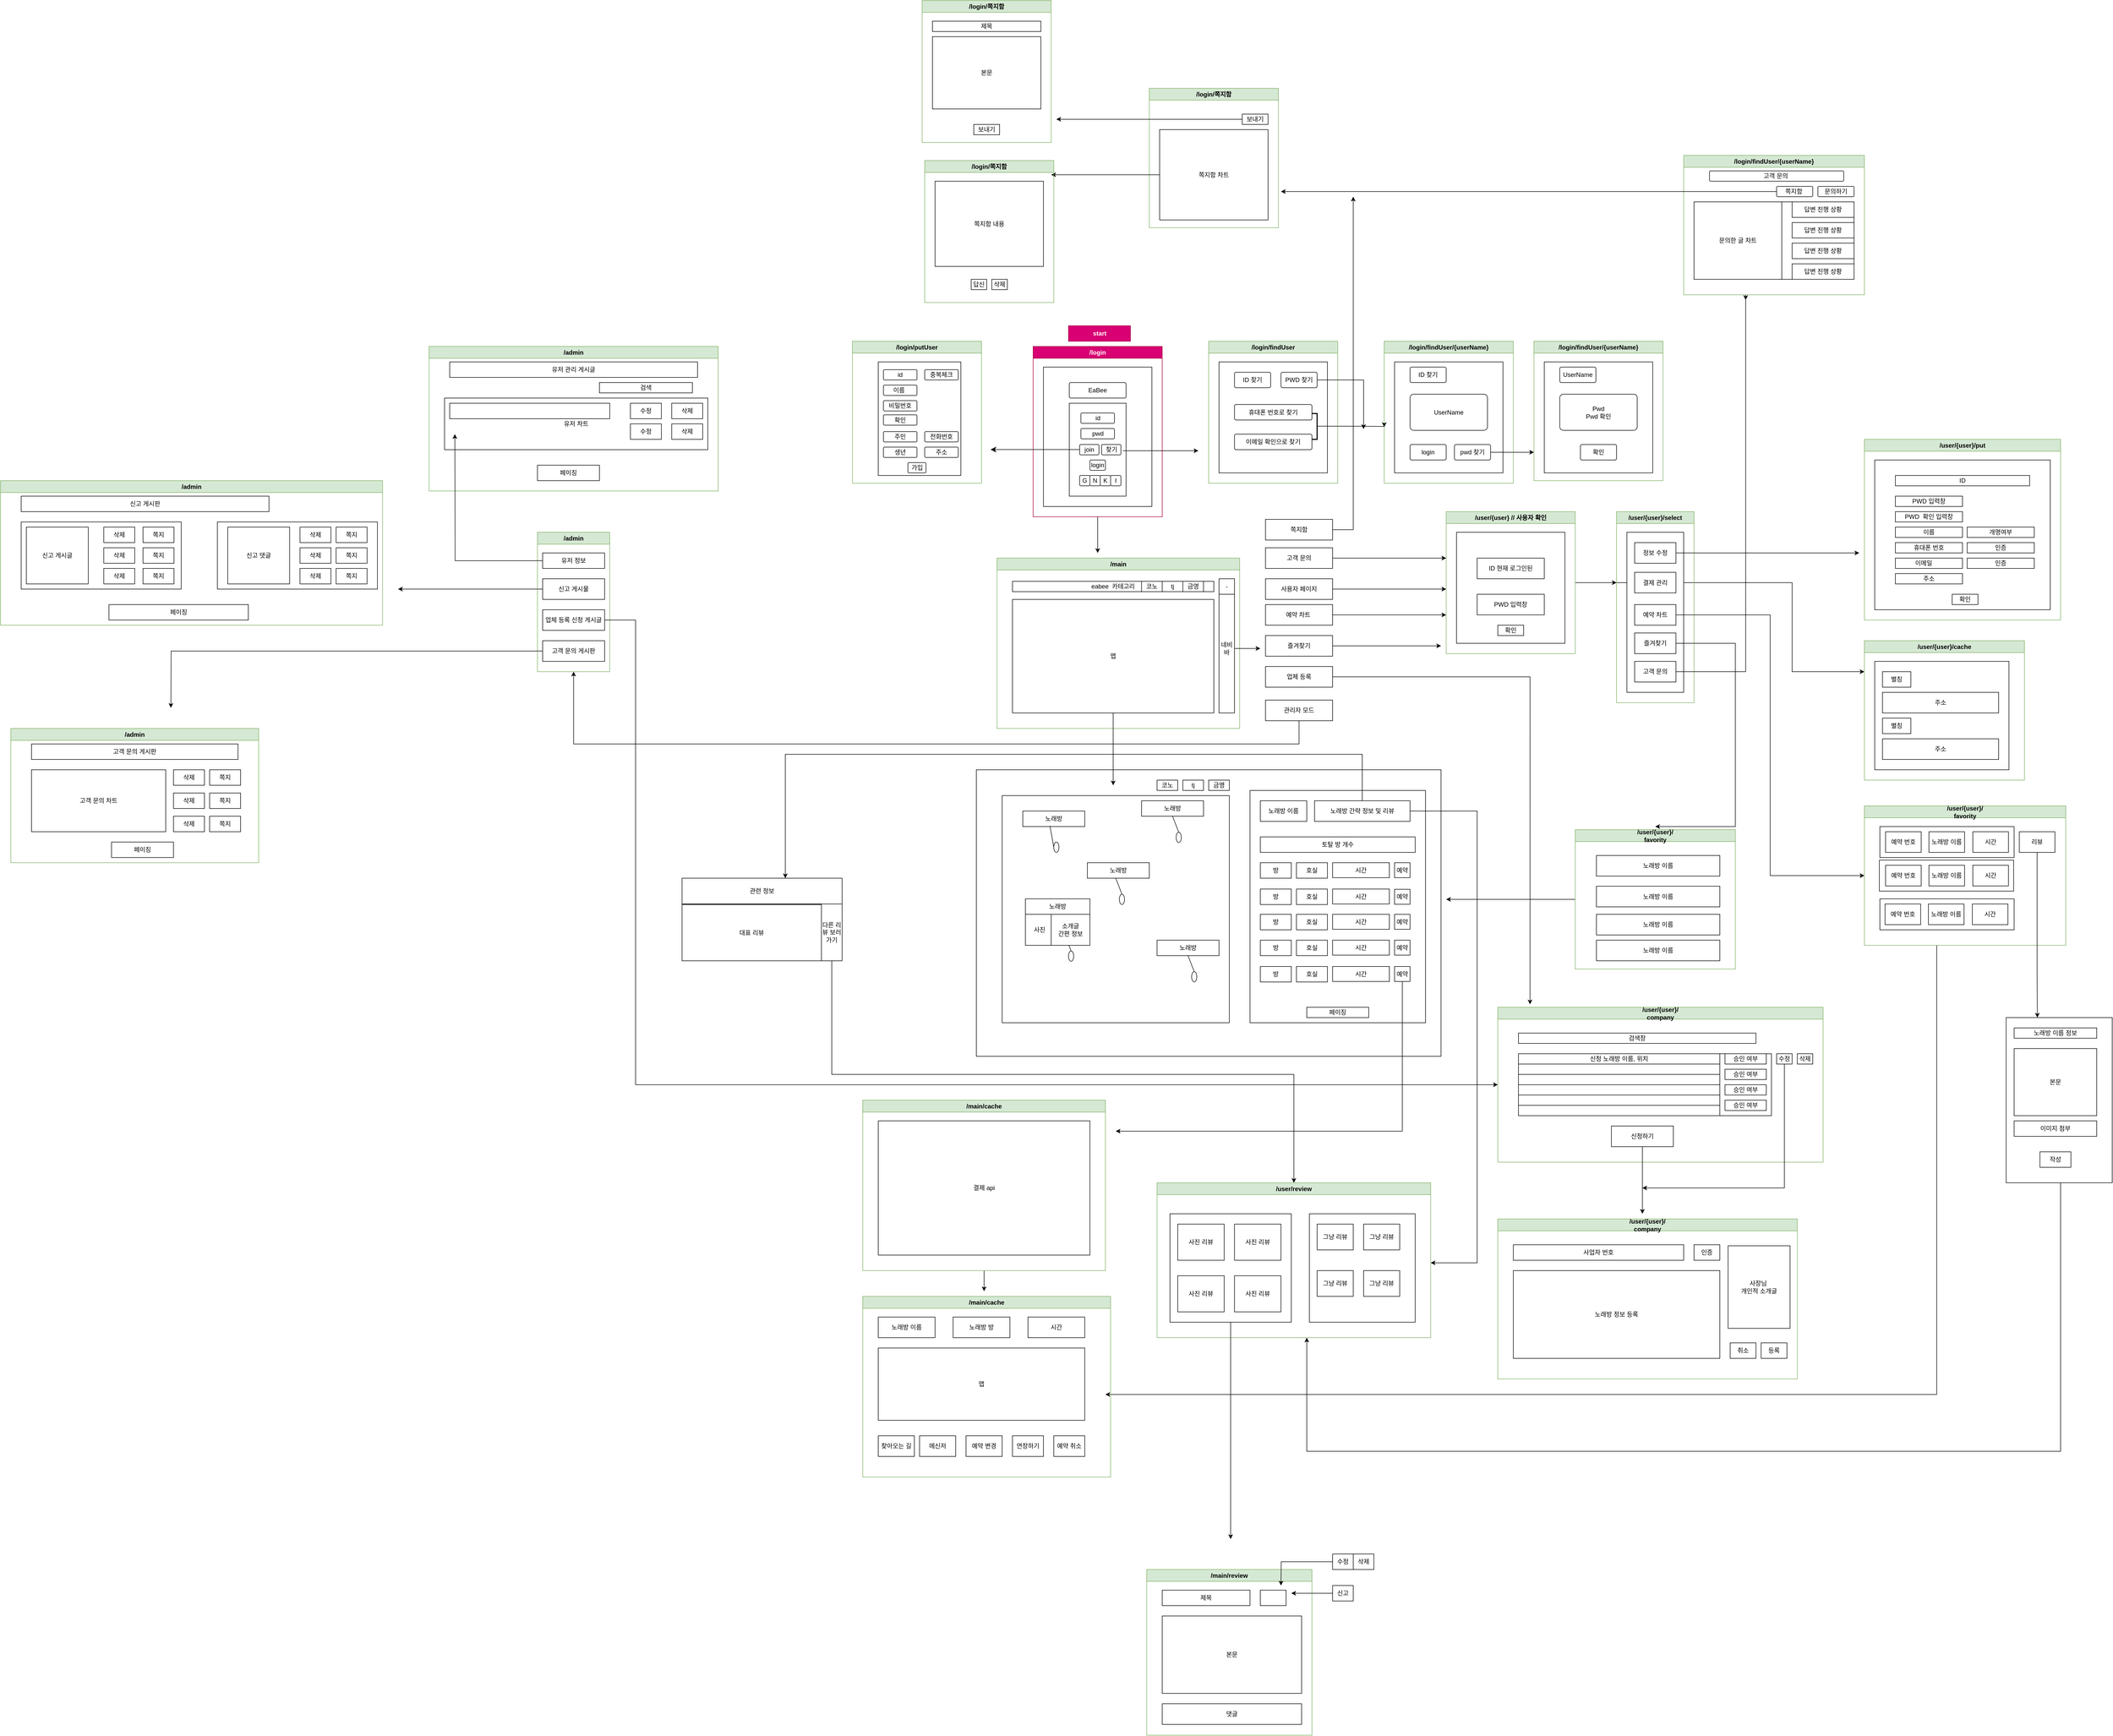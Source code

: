 <mxfile version="22.1.4" type="google">
  <diagram name="페이지-1" id="dmTihoUzZZFE355iLrhb">
    <mxGraphModel grid="1" page="1" gridSize="10" guides="1" tooltips="1" connect="1" arrows="1" fold="1" pageScale="1" pageWidth="850" pageHeight="1100" math="0" shadow="0">
      <root>
        <mxCell id="0" />
        <mxCell id="1" parent="0" />
        <mxCell id="s0PGEmnVk0SmQp1mEtL1-245" value="/admin" style="swimlane;whiteSpace=wrap;html=1;fillColor=#d5e8d4;strokeColor=#82b366;" vertex="1" parent="1">
          <mxGeometry x="-780" y="10" width="560" height="280" as="geometry">
            <mxRectangle x="240" y="140" width="40" height="30" as="alternateBounds" />
          </mxGeometry>
        </mxCell>
        <mxCell id="s0PGEmnVk0SmQp1mEtL1-257" value="" style="rounded=0;whiteSpace=wrap;html=1;" vertex="1" parent="s0PGEmnVk0SmQp1mEtL1-245">
          <mxGeometry x="40" y="110" width="330" height="70" as="geometry" />
        </mxCell>
        <mxCell id="s0PGEmnVk0SmQp1mEtL1-250" value="유저 차트" style="rounded=0;whiteSpace=wrap;html=1;" vertex="1" parent="s0PGEmnVk0SmQp1mEtL1-245">
          <mxGeometry x="30" y="100" width="510" height="100" as="geometry" />
        </mxCell>
        <mxCell id="s0PGEmnVk0SmQp1mEtL1-251" value="검색" style="rounded=0;whiteSpace=wrap;html=1;" vertex="1" parent="s0PGEmnVk0SmQp1mEtL1-245">
          <mxGeometry x="330" y="70" width="180" height="20" as="geometry" />
        </mxCell>
        <mxCell id="s0PGEmnVk0SmQp1mEtL1-252" value="유저 관리 게시글" style="rounded=0;whiteSpace=wrap;html=1;" vertex="1" parent="s0PGEmnVk0SmQp1mEtL1-245">
          <mxGeometry x="40" y="30" width="480" height="30" as="geometry" />
        </mxCell>
        <mxCell id="s0PGEmnVk0SmQp1mEtL1-253" value="수정" style="rounded=0;whiteSpace=wrap;html=1;" vertex="1" parent="s0PGEmnVk0SmQp1mEtL1-245">
          <mxGeometry x="390" y="110" width="60" height="30" as="geometry" />
        </mxCell>
        <mxCell id="s0PGEmnVk0SmQp1mEtL1-254" value="삭제" style="rounded=0;whiteSpace=wrap;html=1;" vertex="1" parent="s0PGEmnVk0SmQp1mEtL1-245">
          <mxGeometry x="470" y="110" width="60" height="30" as="geometry" />
        </mxCell>
        <mxCell id="s0PGEmnVk0SmQp1mEtL1-255" value="수정" style="rounded=0;whiteSpace=wrap;html=1;" vertex="1" parent="s0PGEmnVk0SmQp1mEtL1-245">
          <mxGeometry x="390" y="150" width="60" height="30" as="geometry" />
        </mxCell>
        <mxCell id="s0PGEmnVk0SmQp1mEtL1-256" value="삭제" style="rounded=0;whiteSpace=wrap;html=1;" vertex="1" parent="s0PGEmnVk0SmQp1mEtL1-245">
          <mxGeometry x="470" y="150" width="60" height="30" as="geometry" />
        </mxCell>
        <mxCell id="s0PGEmnVk0SmQp1mEtL1-258" value="페이징" style="rounded=0;whiteSpace=wrap;html=1;" vertex="1" parent="s0PGEmnVk0SmQp1mEtL1-245">
          <mxGeometry x="210" y="230" width="120" height="30" as="geometry" />
        </mxCell>
        <mxCell id="s0PGEmnVk0SmQp1mEtL1-259" value="" style="rounded=0;whiteSpace=wrap;html=1;" vertex="1" parent="s0PGEmnVk0SmQp1mEtL1-245">
          <mxGeometry x="40" y="110" width="310" height="30" as="geometry" />
        </mxCell>
        <mxCell id="s0PGEmnVk0SmQp1mEtL1-25" value="" style="rounded=0;whiteSpace=wrap;html=1;" vertex="1" parent="1">
          <mxGeometry x="280" y="830" width="900" height="555" as="geometry" />
        </mxCell>
        <mxCell id="ss4PcPN1KfA0X2rkWZ0Q-134" style="edgeStyle=orthogonalEdgeStyle;rounded=0;orthogonalLoop=1;jettySize=auto;html=1;" edge="1" parent="1" source="ss4PcPN1KfA0X2rkWZ0Q-2">
          <mxGeometry relative="1" as="geometry">
            <mxPoint x="515" y="410" as="targetPoint" />
          </mxGeometry>
        </mxCell>
        <mxCell id="ss4PcPN1KfA0X2rkWZ0Q-2" value="/login" style="swimlane;whiteSpace=wrap;html=1;fillColor=#d80073;strokeColor=#A50040;fontColor=#ffffff;" vertex="1" parent="1">
          <mxGeometry x="390" y="10" width="250" height="330" as="geometry">
            <mxRectangle x="240" y="140" width="40" height="30" as="alternateBounds" />
          </mxGeometry>
        </mxCell>
        <mxCell id="ss4PcPN1KfA0X2rkWZ0Q-19" value="" style="rounded=0;whiteSpace=wrap;html=1;" vertex="1" parent="ss4PcPN1KfA0X2rkWZ0Q-2">
          <mxGeometry x="20" y="40" width="210" height="270" as="geometry" />
        </mxCell>
        <mxCell id="ss4PcPN1KfA0X2rkWZ0Q-20" value="" style="html=1;whiteSpace=wrap;" vertex="1" parent="ss4PcPN1KfA0X2rkWZ0Q-2">
          <mxGeometry x="70" y="110" width="110" height="180" as="geometry" />
        </mxCell>
        <mxCell id="ss4PcPN1KfA0X2rkWZ0Q-22" value="id" style="rounded=1;arcSize=10;whiteSpace=wrap;html=1;align=center;" vertex="1" parent="ss4PcPN1KfA0X2rkWZ0Q-2">
          <mxGeometry x="92.5" y="129" width="65" height="20" as="geometry" />
        </mxCell>
        <mxCell id="ss4PcPN1KfA0X2rkWZ0Q-23" value="pwd" style="rounded=1;arcSize=10;whiteSpace=wrap;html=1;align=center;" vertex="1" parent="ss4PcPN1KfA0X2rkWZ0Q-2">
          <mxGeometry x="92.5" y="159" width="65" height="20" as="geometry" />
        </mxCell>
        <mxCell id="ss4PcPN1KfA0X2rkWZ0Q-24" value="EaBee" style="rounded=1;arcSize=10;whiteSpace=wrap;html=1;align=center;" vertex="1" parent="ss4PcPN1KfA0X2rkWZ0Q-2">
          <mxGeometry x="70" y="70" width="110" height="30" as="geometry" />
        </mxCell>
        <mxCell id="ss4PcPN1KfA0X2rkWZ0Q-26" value="찾기" style="rounded=1;arcSize=10;whiteSpace=wrap;html=1;align=center;" vertex="1" parent="ss4PcPN1KfA0X2rkWZ0Q-2">
          <mxGeometry x="132.5" y="190" width="37.5" height="20" as="geometry" />
        </mxCell>
        <mxCell id="ss4PcPN1KfA0X2rkWZ0Q-89" style="edgeStyle=orthogonalEdgeStyle;rounded=0;orthogonalLoop=1;jettySize=auto;html=1;exitX=1.104;exitY=0.598;exitDx=0;exitDy=0;exitPerimeter=0;" edge="1" parent="ss4PcPN1KfA0X2rkWZ0Q-2" source="ss4PcPN1KfA0X2rkWZ0Q-26">
          <mxGeometry relative="1" as="geometry">
            <mxPoint x="320" y="202" as="targetPoint" />
          </mxGeometry>
        </mxCell>
        <mxCell id="ss4PcPN1KfA0X2rkWZ0Q-27" value="login" style="rounded=1;arcSize=10;whiteSpace=wrap;html=1;align=center;" vertex="1" parent="ss4PcPN1KfA0X2rkWZ0Q-2">
          <mxGeometry x="110" y="220" width="30" height="20" as="geometry" />
        </mxCell>
        <mxCell id="ss4PcPN1KfA0X2rkWZ0Q-28" value="G" style="rounded=1;arcSize=10;whiteSpace=wrap;html=1;align=center;" vertex="1" parent="ss4PcPN1KfA0X2rkWZ0Q-2">
          <mxGeometry x="90" y="250" width="20" height="20" as="geometry" />
        </mxCell>
        <mxCell id="ss4PcPN1KfA0X2rkWZ0Q-29" value="N" style="rounded=1;arcSize=10;whiteSpace=wrap;html=1;align=center;" vertex="1" parent="ss4PcPN1KfA0X2rkWZ0Q-2">
          <mxGeometry x="110" y="250" width="20" height="20" as="geometry" />
        </mxCell>
        <mxCell id="ss4PcPN1KfA0X2rkWZ0Q-30" value="K" style="rounded=1;arcSize=10;whiteSpace=wrap;html=1;align=center;" vertex="1" parent="ss4PcPN1KfA0X2rkWZ0Q-2">
          <mxGeometry x="130" y="250" width="20" height="20" as="geometry" />
        </mxCell>
        <mxCell id="ss4PcPN1KfA0X2rkWZ0Q-31" value="I" style="rounded=1;arcSize=10;whiteSpace=wrap;html=1;align=center;" vertex="1" parent="ss4PcPN1KfA0X2rkWZ0Q-2">
          <mxGeometry x="150" y="250" width="20" height="20" as="geometry" />
        </mxCell>
        <mxCell id="ss4PcPN1KfA0X2rkWZ0Q-34" value="" style="edgeStyle=segmentEdgeStyle;endArrow=classic;html=1;curved=0;rounded=0;endSize=8;startSize=8;" edge="1" parent="ss4PcPN1KfA0X2rkWZ0Q-2">
          <mxGeometry width="50" height="50" relative="1" as="geometry">
            <mxPoint x="90" y="199.76" as="sourcePoint" />
            <mxPoint x="-82.5" y="199.76" as="targetPoint" />
            <Array as="points">
              <mxPoint x="-82.5" y="199.76" />
              <mxPoint x="-82.5" y="200.76" />
            </Array>
          </mxGeometry>
        </mxCell>
        <mxCell id="ss4PcPN1KfA0X2rkWZ0Q-72" value="join" style="rounded=1;arcSize=10;whiteSpace=wrap;html=1;align=center;" vertex="1" parent="ss4PcPN1KfA0X2rkWZ0Q-2">
          <mxGeometry x="90" y="190" width="37.5" height="20" as="geometry" />
        </mxCell>
        <mxCell id="ss4PcPN1KfA0X2rkWZ0Q-57" value="/login/putUser" style="swimlane;whiteSpace=wrap;html=1;fillColor=#d5e8d4;strokeColor=#82b366;" vertex="1" parent="1">
          <mxGeometry x="40" width="250" height="275" as="geometry">
            <mxRectangle x="240" y="140" width="40" height="30" as="alternateBounds" />
          </mxGeometry>
        </mxCell>
        <mxCell id="ss4PcPN1KfA0X2rkWZ0Q-73" value="" style="html=1;whiteSpace=wrap;" vertex="1" parent="ss4PcPN1KfA0X2rkWZ0Q-57">
          <mxGeometry x="50" y="40" width="160" height="220" as="geometry" />
        </mxCell>
        <mxCell id="ss4PcPN1KfA0X2rkWZ0Q-74" value="id" style="rounded=1;arcSize=10;whiteSpace=wrap;html=1;align=center;" vertex="1" parent="ss4PcPN1KfA0X2rkWZ0Q-57">
          <mxGeometry x="60" y="55" width="65" height="20" as="geometry" />
        </mxCell>
        <mxCell id="ss4PcPN1KfA0X2rkWZ0Q-78" value="이름&lt;span style=&quot;white-space: pre;&quot;&gt;&#x9;&lt;/span&gt;" style="rounded=1;arcSize=10;whiteSpace=wrap;html=1;align=center;" vertex="1" parent="ss4PcPN1KfA0X2rkWZ0Q-57">
          <mxGeometry x="60" y="85" width="65" height="20" as="geometry" />
        </mxCell>
        <mxCell id="ss4PcPN1KfA0X2rkWZ0Q-79" value="주민" style="rounded=1;arcSize=10;whiteSpace=wrap;html=1;align=center;" vertex="1" parent="ss4PcPN1KfA0X2rkWZ0Q-57">
          <mxGeometry x="60" y="175" width="65" height="20" as="geometry" />
        </mxCell>
        <mxCell id="ss4PcPN1KfA0X2rkWZ0Q-80" value="생년" style="rounded=1;arcSize=10;whiteSpace=wrap;html=1;align=center;" vertex="1" parent="ss4PcPN1KfA0X2rkWZ0Q-57">
          <mxGeometry x="60" y="205" width="65" height="20" as="geometry" />
        </mxCell>
        <mxCell id="ss4PcPN1KfA0X2rkWZ0Q-81" value="주소" style="rounded=1;arcSize=10;whiteSpace=wrap;html=1;align=center;" vertex="1" parent="ss4PcPN1KfA0X2rkWZ0Q-57">
          <mxGeometry x="140" y="205" width="65" height="20" as="geometry" />
        </mxCell>
        <mxCell id="ss4PcPN1KfA0X2rkWZ0Q-83" value="가입" style="rounded=1;arcSize=10;whiteSpace=wrap;html=1;align=center;" vertex="1" parent="ss4PcPN1KfA0X2rkWZ0Q-57">
          <mxGeometry x="107.5" y="235" width="35" height="20" as="geometry" />
        </mxCell>
        <mxCell id="ss4PcPN1KfA0X2rkWZ0Q-85" value="비밀번호" style="rounded=1;arcSize=10;whiteSpace=wrap;html=1;align=center;" vertex="1" parent="ss4PcPN1KfA0X2rkWZ0Q-57">
          <mxGeometry x="60" y="115" width="65" height="20" as="geometry" />
        </mxCell>
        <mxCell id="ss4PcPN1KfA0X2rkWZ0Q-86" value="확인" style="rounded=1;arcSize=10;whiteSpace=wrap;html=1;align=center;" vertex="1" parent="ss4PcPN1KfA0X2rkWZ0Q-57">
          <mxGeometry x="60" y="142.5" width="65" height="20" as="geometry" />
        </mxCell>
        <mxCell id="ss4PcPN1KfA0X2rkWZ0Q-87" value="전화번호" style="rounded=1;arcSize=10;whiteSpace=wrap;html=1;align=center;" vertex="1" parent="ss4PcPN1KfA0X2rkWZ0Q-57">
          <mxGeometry x="140" y="175" width="65" height="20" as="geometry" />
        </mxCell>
        <mxCell id="ss4PcPN1KfA0X2rkWZ0Q-88" value="중복체크" style="rounded=1;arcSize=10;whiteSpace=wrap;html=1;align=center;" vertex="1" parent="ss4PcPN1KfA0X2rkWZ0Q-57">
          <mxGeometry x="140" y="55" width="65" height="20" as="geometry" />
        </mxCell>
        <mxCell id="ss4PcPN1KfA0X2rkWZ0Q-92" value="/login/findUser" style="swimlane;whiteSpace=wrap;html=1;fillColor=#d5e8d4;strokeColor=#82b366;" vertex="1" parent="1">
          <mxGeometry x="730" width="250" height="275" as="geometry">
            <mxRectangle x="240" y="140" width="40" height="30" as="alternateBounds" />
          </mxGeometry>
        </mxCell>
        <mxCell id="ss4PcPN1KfA0X2rkWZ0Q-93" value="" style="html=1;whiteSpace=wrap;" vertex="1" parent="ss4PcPN1KfA0X2rkWZ0Q-92">
          <mxGeometry x="20" y="40" width="210" height="215" as="geometry" />
        </mxCell>
        <mxCell id="ss4PcPN1KfA0X2rkWZ0Q-104" value="ID 찾기" style="rounded=1;arcSize=10;whiteSpace=wrap;html=1;align=center;" vertex="1" parent="ss4PcPN1KfA0X2rkWZ0Q-92">
          <mxGeometry x="50" y="60" width="70" height="30" as="geometry" />
        </mxCell>
        <mxCell id="ss4PcPN1KfA0X2rkWZ0Q-106" value="휴대폰 번호로 찾기" style="rounded=1;arcSize=10;whiteSpace=wrap;html=1;align=center;" vertex="1" parent="ss4PcPN1KfA0X2rkWZ0Q-92">
          <mxGeometry x="50" y="122.5" width="150" height="30" as="geometry" />
        </mxCell>
        <mxCell id="ss4PcPN1KfA0X2rkWZ0Q-131" style="rounded=0;orthogonalLoop=1;jettySize=auto;html=1;" edge="1" parent="ss4PcPN1KfA0X2rkWZ0Q-92" source="ss4PcPN1KfA0X2rkWZ0Q-107">
          <mxGeometry relative="1" as="geometry">
            <mxPoint x="300" y="170" as="targetPoint" />
            <Array as="points">
              <mxPoint x="300" y="75" />
            </Array>
          </mxGeometry>
        </mxCell>
        <mxCell id="ss4PcPN1KfA0X2rkWZ0Q-107" value="PWD 찾기" style="rounded=1;arcSize=10;whiteSpace=wrap;html=1;align=center;" vertex="1" parent="ss4PcPN1KfA0X2rkWZ0Q-92">
          <mxGeometry x="140" y="60" width="70" height="30" as="geometry" />
        </mxCell>
        <mxCell id="ss4PcPN1KfA0X2rkWZ0Q-108" value="이메일 확인으로 찾기" style="rounded=1;arcSize=10;whiteSpace=wrap;html=1;align=center;" vertex="1" parent="ss4PcPN1KfA0X2rkWZ0Q-92">
          <mxGeometry x="50" y="180" width="150" height="30" as="geometry" />
        </mxCell>
        <mxCell id="ss4PcPN1KfA0X2rkWZ0Q-130" value="" style="strokeWidth=2;html=1;shape=mxgraph.flowchart.annotation_1;align=left;pointerEvents=1;rotation=-180;" vertex="1" parent="ss4PcPN1KfA0X2rkWZ0Q-92">
          <mxGeometry x="200" y="140" width="10" height="50" as="geometry" />
        </mxCell>
        <mxCell id="ss4PcPN1KfA0X2rkWZ0Q-110" value="/login/findUser/{userName}" style="swimlane;whiteSpace=wrap;html=1;fillColor=#d5e8d4;strokeColor=#82b366;" vertex="1" parent="1">
          <mxGeometry x="1070" width="250" height="275" as="geometry">
            <mxRectangle x="240" y="140" width="40" height="30" as="alternateBounds" />
          </mxGeometry>
        </mxCell>
        <mxCell id="ss4PcPN1KfA0X2rkWZ0Q-111" value="" style="html=1;whiteSpace=wrap;" vertex="1" parent="ss4PcPN1KfA0X2rkWZ0Q-110">
          <mxGeometry x="20" y="40" width="210" height="215" as="geometry" />
        </mxCell>
        <mxCell id="ss4PcPN1KfA0X2rkWZ0Q-116" value="ID 찾기" style="rounded=1;arcSize=10;whiteSpace=wrap;html=1;align=center;" vertex="1" parent="ss4PcPN1KfA0X2rkWZ0Q-110">
          <mxGeometry x="50" y="50" width="70" height="30" as="geometry" />
        </mxCell>
        <mxCell id="ss4PcPN1KfA0X2rkWZ0Q-117" value="UserName" style="rounded=1;arcSize=10;whiteSpace=wrap;html=1;align=center;" vertex="1" parent="ss4PcPN1KfA0X2rkWZ0Q-110">
          <mxGeometry x="50" y="102.5" width="150" height="70" as="geometry" />
        </mxCell>
        <mxCell id="ss4PcPN1KfA0X2rkWZ0Q-118" value="login" style="rounded=1;arcSize=10;whiteSpace=wrap;html=1;align=center;" vertex="1" parent="ss4PcPN1KfA0X2rkWZ0Q-110">
          <mxGeometry x="50" y="200" width="70" height="30" as="geometry" />
        </mxCell>
        <mxCell id="ss4PcPN1KfA0X2rkWZ0Q-133" style="edgeStyle=orthogonalEdgeStyle;rounded=0;orthogonalLoop=1;jettySize=auto;html=1;" edge="1" parent="ss4PcPN1KfA0X2rkWZ0Q-110" source="ss4PcPN1KfA0X2rkWZ0Q-119">
          <mxGeometry relative="1" as="geometry">
            <mxPoint x="290" y="215" as="targetPoint" />
          </mxGeometry>
        </mxCell>
        <mxCell id="ss4PcPN1KfA0X2rkWZ0Q-119" value="pwd 찾기" style="rounded=1;arcSize=10;whiteSpace=wrap;html=1;align=center;" vertex="1" parent="ss4PcPN1KfA0X2rkWZ0Q-110">
          <mxGeometry x="136" y="200" width="70" height="30" as="geometry" />
        </mxCell>
        <mxCell id="ss4PcPN1KfA0X2rkWZ0Q-120" value="/login/findUser/{userName}" style="swimlane;whiteSpace=wrap;html=1;fillColor=#d5e8d4;strokeColor=#82b366;" vertex="1" parent="1">
          <mxGeometry x="1360" width="250" height="270" as="geometry">
            <mxRectangle x="240" y="140" width="40" height="30" as="alternateBounds" />
          </mxGeometry>
        </mxCell>
        <mxCell id="ss4PcPN1KfA0X2rkWZ0Q-121" value="" style="html=1;whiteSpace=wrap;" vertex="1" parent="ss4PcPN1KfA0X2rkWZ0Q-120">
          <mxGeometry x="20" y="40" width="210" height="215" as="geometry" />
        </mxCell>
        <mxCell id="ss4PcPN1KfA0X2rkWZ0Q-122" value="UserName" style="rounded=1;arcSize=10;whiteSpace=wrap;html=1;align=center;" vertex="1" parent="ss4PcPN1KfA0X2rkWZ0Q-120">
          <mxGeometry x="50" y="50" width="70" height="30" as="geometry" />
        </mxCell>
        <mxCell id="ss4PcPN1KfA0X2rkWZ0Q-123" value="Pwd&lt;br&gt;Pwd 확인" style="rounded=1;arcSize=10;whiteSpace=wrap;html=1;align=center;" vertex="1" parent="ss4PcPN1KfA0X2rkWZ0Q-120">
          <mxGeometry x="50" y="102.5" width="150" height="70" as="geometry" />
        </mxCell>
        <mxCell id="ss4PcPN1KfA0X2rkWZ0Q-125" value="확인" style="rounded=1;arcSize=10;whiteSpace=wrap;html=1;align=center;" vertex="1" parent="ss4PcPN1KfA0X2rkWZ0Q-120">
          <mxGeometry x="90" y="200" width="70" height="30" as="geometry" />
        </mxCell>
        <mxCell id="ss4PcPN1KfA0X2rkWZ0Q-109" style="edgeStyle=orthogonalEdgeStyle;rounded=0;orthogonalLoop=1;jettySize=auto;html=1;" edge="1" parent="1">
          <mxGeometry relative="1" as="geometry">
            <mxPoint x="1070" y="166" as="targetPoint" />
            <mxPoint x="940" y="164.5" as="sourcePoint" />
            <Array as="points">
              <mxPoint x="991" y="164" />
              <mxPoint x="1030" y="165" />
              <mxPoint x="1070" y="165" />
            </Array>
          </mxGeometry>
        </mxCell>
        <mxCell id="ss4PcPN1KfA0X2rkWZ0Q-135" value="/main" style="swimlane;whiteSpace=wrap;html=1;fillColor=#d5e8d4;strokeColor=#82b366;" vertex="1" parent="1">
          <mxGeometry x="320" y="420" width="470" height="330" as="geometry">
            <mxRectangle x="240" y="140" width="40" height="30" as="alternateBounds" />
          </mxGeometry>
        </mxCell>
        <mxCell id="ss4PcPN1KfA0X2rkWZ0Q-151" value="맵" style="html=1;whiteSpace=wrap;" vertex="1" parent="ss4PcPN1KfA0X2rkWZ0Q-135">
          <mxGeometry x="30" y="80" width="390" height="220" as="geometry" />
        </mxCell>
        <mxCell id="s0PGEmnVk0SmQp1mEtL1-79" style="edgeStyle=orthogonalEdgeStyle;rounded=0;orthogonalLoop=1;jettySize=auto;html=1;" edge="1" parent="ss4PcPN1KfA0X2rkWZ0Q-135" source="ss4PcPN1KfA0X2rkWZ0Q-152">
          <mxGeometry relative="1" as="geometry">
            <mxPoint x="510" y="175" as="targetPoint" />
          </mxGeometry>
        </mxCell>
        <mxCell id="ss4PcPN1KfA0X2rkWZ0Q-152" value="네비&lt;br&gt;바" style="html=1;whiteSpace=wrap;" vertex="1" parent="ss4PcPN1KfA0X2rkWZ0Q-135">
          <mxGeometry x="430" y="50" width="30" height="250" as="geometry" />
        </mxCell>
        <mxCell id="ss4PcPN1KfA0X2rkWZ0Q-153" value="-" style="html=1;whiteSpace=wrap;" vertex="1" parent="ss4PcPN1KfA0X2rkWZ0Q-135">
          <mxGeometry x="430" y="40" width="30" height="30" as="geometry" />
        </mxCell>
        <mxCell id="s0PGEmnVk0SmQp1mEtL1-1" value="eabee&amp;nbsp; 카테고리" style="rounded=0;whiteSpace=wrap;html=1;" vertex="1" parent="ss4PcPN1KfA0X2rkWZ0Q-135">
          <mxGeometry x="30" y="45" width="390" height="20" as="geometry" />
        </mxCell>
        <mxCell id="s0PGEmnVk0SmQp1mEtL1-33" value="tj" style="rounded=0;whiteSpace=wrap;html=1;" vertex="1" parent="ss4PcPN1KfA0X2rkWZ0Q-135">
          <mxGeometry x="320" y="45" width="40" height="20" as="geometry" />
        </mxCell>
        <mxCell id="s0PGEmnVk0SmQp1mEtL1-34" value="금영" style="rounded=0;whiteSpace=wrap;html=1;" vertex="1" parent="ss4PcPN1KfA0X2rkWZ0Q-135">
          <mxGeometry x="360" y="45" width="40" height="20" as="geometry" />
        </mxCell>
        <mxCell id="DQpIDTbVtA5KmzodBOeV-2" value="코노" style="rounded=0;whiteSpace=wrap;html=1;" vertex="1" parent="ss4PcPN1KfA0X2rkWZ0Q-135">
          <mxGeometry x="280" y="45" width="40" height="20" as="geometry" />
        </mxCell>
        <mxCell id="ss4PcPN1KfA0X2rkWZ0Q-239" style="edgeStyle=orthogonalEdgeStyle;rounded=0;orthogonalLoop=1;jettySize=auto;html=1;" edge="1" parent="1" source="ss4PcPN1KfA0X2rkWZ0Q-159">
          <mxGeometry relative="1" as="geometry">
            <mxPoint x="1190" y="480" as="targetPoint" />
          </mxGeometry>
        </mxCell>
        <mxCell id="ss4PcPN1KfA0X2rkWZ0Q-159" value="사용자 페이지" style="html=1;whiteSpace=wrap;" vertex="1" parent="1">
          <mxGeometry x="840" y="460" width="130" height="40" as="geometry" />
        </mxCell>
        <mxCell id="ss4PcPN1KfA0X2rkWZ0Q-303" style="edgeStyle=orthogonalEdgeStyle;rounded=0;orthogonalLoop=1;jettySize=auto;html=1;" edge="1" parent="1" source="ss4PcPN1KfA0X2rkWZ0Q-160">
          <mxGeometry relative="1" as="geometry">
            <mxPoint x="1190" y="530" as="targetPoint" />
          </mxGeometry>
        </mxCell>
        <mxCell id="ss4PcPN1KfA0X2rkWZ0Q-160" value="예약 차트&amp;nbsp;" style="html=1;whiteSpace=wrap;" vertex="1" parent="1">
          <mxGeometry x="840" y="510" width="130" height="40" as="geometry" />
        </mxCell>
        <mxCell id="s0PGEmnVk0SmQp1mEtL1-80" style="edgeStyle=orthogonalEdgeStyle;rounded=0;orthogonalLoop=1;jettySize=auto;html=1;" edge="1" parent="1" source="ss4PcPN1KfA0X2rkWZ0Q-162">
          <mxGeometry relative="1" as="geometry">
            <mxPoint x="1180" y="590" as="targetPoint" />
          </mxGeometry>
        </mxCell>
        <mxCell id="ss4PcPN1KfA0X2rkWZ0Q-162" value="즐겨찾기" style="html=1;whiteSpace=wrap;" vertex="1" parent="1">
          <mxGeometry x="840" y="570" width="130" height="40" as="geometry" />
        </mxCell>
        <mxCell id="ss4PcPN1KfA0X2rkWZ0Q-185" style="edgeStyle=orthogonalEdgeStyle;rounded=0;orthogonalLoop=1;jettySize=auto;html=1;" edge="1" parent="1" source="ss4PcPN1KfA0X2rkWZ0Q-151">
          <mxGeometry relative="1" as="geometry">
            <mxPoint x="545" y="860" as="targetPoint" />
            <mxPoint x="539.998" y="750" as="sourcePoint" />
            <Array as="points">
              <mxPoint x="545" y="850" />
            </Array>
          </mxGeometry>
        </mxCell>
        <mxCell id="ss4PcPN1KfA0X2rkWZ0Q-252" style="edgeStyle=orthogonalEdgeStyle;rounded=0;orthogonalLoop=1;jettySize=auto;html=1;" edge="1" parent="1" source="ss4PcPN1KfA0X2rkWZ0Q-240">
          <mxGeometry relative="1" as="geometry">
            <mxPoint x="1520" y="467.5" as="targetPoint" />
          </mxGeometry>
        </mxCell>
        <mxCell id="ss4PcPN1KfA0X2rkWZ0Q-339" style="edgeStyle=orthogonalEdgeStyle;rounded=0;orthogonalLoop=1;jettySize=auto;html=1;" edge="1" parent="1" source="ss4PcPN1KfA0X2rkWZ0Q-240" target="ss4PcPN1KfA0X2rkWZ0Q-278">
          <mxGeometry relative="1" as="geometry">
            <Array as="points">
              <mxPoint x="1860" y="467" />
              <mxPoint x="1860" y="640" />
            </Array>
          </mxGeometry>
        </mxCell>
        <mxCell id="ss4PcPN1KfA0X2rkWZ0Q-240" value="/user/{user} // 사용자 확인" style="swimlane;whiteSpace=wrap;html=1;fillColor=#d5e8d4;strokeColor=#82b366;" vertex="1" parent="1">
          <mxGeometry x="1190" y="330" width="250" height="275" as="geometry">
            <mxRectangle x="240" y="140" width="40" height="30" as="alternateBounds" />
          </mxGeometry>
        </mxCell>
        <mxCell id="ss4PcPN1KfA0X2rkWZ0Q-241" value="" style="html=1;whiteSpace=wrap;" vertex="1" parent="ss4PcPN1KfA0X2rkWZ0Q-240">
          <mxGeometry x="20" y="40" width="210" height="215" as="geometry" />
        </mxCell>
        <mxCell id="ss4PcPN1KfA0X2rkWZ0Q-248" value="ID 현재 로그인된" style="html=1;whiteSpace=wrap;" vertex="1" parent="ss4PcPN1KfA0X2rkWZ0Q-240">
          <mxGeometry x="60" y="90" width="130" height="40" as="geometry" />
        </mxCell>
        <mxCell id="ss4PcPN1KfA0X2rkWZ0Q-249" value="PWD 입력창" style="html=1;whiteSpace=wrap;" vertex="1" parent="ss4PcPN1KfA0X2rkWZ0Q-240">
          <mxGeometry x="60" y="160" width="130" height="40" as="geometry" />
        </mxCell>
        <mxCell id="ss4PcPN1KfA0X2rkWZ0Q-251" value="확인" style="html=1;whiteSpace=wrap;" vertex="1" parent="ss4PcPN1KfA0X2rkWZ0Q-240">
          <mxGeometry x="100" y="220" width="50" height="20" as="geometry" />
        </mxCell>
        <mxCell id="ss4PcPN1KfA0X2rkWZ0Q-253" value="/user/{user}/put" style="swimlane;whiteSpace=wrap;html=1;fillColor=#d5e8d4;strokeColor=#82b366;" vertex="1" parent="1">
          <mxGeometry x="2000" y="190" width="380" height="350" as="geometry">
            <mxRectangle x="240" y="140" width="40" height="30" as="alternateBounds" />
          </mxGeometry>
        </mxCell>
        <mxCell id="ss4PcPN1KfA0X2rkWZ0Q-254" value="" style="html=1;whiteSpace=wrap;" vertex="1" parent="ss4PcPN1KfA0X2rkWZ0Q-253">
          <mxGeometry x="20" y="40" width="340" height="290" as="geometry" />
        </mxCell>
        <mxCell id="ss4PcPN1KfA0X2rkWZ0Q-255" value="ID" style="html=1;whiteSpace=wrap;" vertex="1" parent="ss4PcPN1KfA0X2rkWZ0Q-253">
          <mxGeometry x="60" y="70" width="260" height="20" as="geometry" />
        </mxCell>
        <mxCell id="ss4PcPN1KfA0X2rkWZ0Q-256" value="PWD 입력창" style="html=1;whiteSpace=wrap;" vertex="1" parent="ss4PcPN1KfA0X2rkWZ0Q-253">
          <mxGeometry x="60" y="110" width="130" height="20" as="geometry" />
        </mxCell>
        <mxCell id="ss4PcPN1KfA0X2rkWZ0Q-257" value="확인" style="html=1;whiteSpace=wrap;" vertex="1" parent="ss4PcPN1KfA0X2rkWZ0Q-253">
          <mxGeometry x="170" y="300" width="50" height="20" as="geometry" />
        </mxCell>
        <mxCell id="ss4PcPN1KfA0X2rkWZ0Q-258" value="PWD&amp;nbsp; 확인 입력창" style="html=1;whiteSpace=wrap;" vertex="1" parent="ss4PcPN1KfA0X2rkWZ0Q-253">
          <mxGeometry x="60" y="140" width="130" height="20" as="geometry" />
        </mxCell>
        <mxCell id="ss4PcPN1KfA0X2rkWZ0Q-259" value="이름" style="html=1;whiteSpace=wrap;" vertex="1" parent="ss4PcPN1KfA0X2rkWZ0Q-253">
          <mxGeometry x="60" y="170" width="130" height="20" as="geometry" />
        </mxCell>
        <mxCell id="ss4PcPN1KfA0X2rkWZ0Q-260" value="개명여부" style="html=1;whiteSpace=wrap;" vertex="1" parent="ss4PcPN1KfA0X2rkWZ0Q-253">
          <mxGeometry x="199" y="170" width="130" height="20" as="geometry" />
        </mxCell>
        <mxCell id="ss4PcPN1KfA0X2rkWZ0Q-261" value="휴대폰 번호" style="html=1;whiteSpace=wrap;" vertex="1" parent="ss4PcPN1KfA0X2rkWZ0Q-253">
          <mxGeometry x="60" y="200" width="130" height="20" as="geometry" />
        </mxCell>
        <mxCell id="ss4PcPN1KfA0X2rkWZ0Q-262" value="인증" style="html=1;whiteSpace=wrap;" vertex="1" parent="ss4PcPN1KfA0X2rkWZ0Q-253">
          <mxGeometry x="199" y="200" width="130" height="20" as="geometry" />
        </mxCell>
        <mxCell id="ss4PcPN1KfA0X2rkWZ0Q-263" value="이메일&lt;span style=&quot;white-space: pre;&quot;&gt;&#x9;&lt;/span&gt;" style="html=1;whiteSpace=wrap;" vertex="1" parent="ss4PcPN1KfA0X2rkWZ0Q-253">
          <mxGeometry x="60" y="230" width="130" height="20" as="geometry" />
        </mxCell>
        <mxCell id="ss4PcPN1KfA0X2rkWZ0Q-264" value="인증" style="html=1;whiteSpace=wrap;" vertex="1" parent="ss4PcPN1KfA0X2rkWZ0Q-253">
          <mxGeometry x="199" y="230" width="130" height="20" as="geometry" />
        </mxCell>
        <mxCell id="ss4PcPN1KfA0X2rkWZ0Q-265" value="주소" style="html=1;whiteSpace=wrap;" vertex="1" parent="ss4PcPN1KfA0X2rkWZ0Q-253">
          <mxGeometry x="60" y="260" width="130" height="20" as="geometry" />
        </mxCell>
        <mxCell id="ss4PcPN1KfA0X2rkWZ0Q-267" value="/user/{user}/select" style="swimlane;whiteSpace=wrap;html=1;fillColor=#d5e8d4;strokeColor=#82b366;" vertex="1" parent="1">
          <mxGeometry x="1520" y="330" width="150" height="370" as="geometry">
            <mxRectangle x="240" y="140" width="40" height="30" as="alternateBounds" />
          </mxGeometry>
        </mxCell>
        <mxCell id="ss4PcPN1KfA0X2rkWZ0Q-268" value="" style="html=1;whiteSpace=wrap;" vertex="1" parent="ss4PcPN1KfA0X2rkWZ0Q-267">
          <mxGeometry x="20" y="40" width="110" height="310" as="geometry" />
        </mxCell>
        <mxCell id="ss4PcPN1KfA0X2rkWZ0Q-277" style="edgeStyle=orthogonalEdgeStyle;rounded=0;orthogonalLoop=1;jettySize=auto;html=1;" edge="1" parent="ss4PcPN1KfA0X2rkWZ0Q-267" source="ss4PcPN1KfA0X2rkWZ0Q-272">
          <mxGeometry relative="1" as="geometry">
            <mxPoint x="470.0" y="80" as="targetPoint" />
          </mxGeometry>
        </mxCell>
        <mxCell id="ss4PcPN1KfA0X2rkWZ0Q-272" value="정보 수정" style="html=1;whiteSpace=wrap;" vertex="1" parent="ss4PcPN1KfA0X2rkWZ0Q-267">
          <mxGeometry x="35" y="60" width="80" height="40" as="geometry" />
        </mxCell>
        <mxCell id="ss4PcPN1KfA0X2rkWZ0Q-274" value="결제 관리" style="html=1;whiteSpace=wrap;" vertex="1" parent="ss4PcPN1KfA0X2rkWZ0Q-267">
          <mxGeometry x="35" y="117.5" width="80" height="40" as="geometry" />
        </mxCell>
        <mxCell id="ss4PcPN1KfA0X2rkWZ0Q-293" style="edgeStyle=orthogonalEdgeStyle;rounded=0;orthogonalLoop=1;jettySize=auto;html=1;" edge="1" parent="ss4PcPN1KfA0X2rkWZ0Q-267" source="s0PGEmnVk0SmQp1mEtL1-81">
          <mxGeometry relative="1" as="geometry">
            <mxPoint x="75" y="610" as="targetPoint" />
            <Array as="points">
              <mxPoint x="230" y="255" />
              <mxPoint x="230" y="610" />
            </Array>
          </mxGeometry>
        </mxCell>
        <mxCell id="ss4PcPN1KfA0X2rkWZ0Q-276" value="예약 차트" style="html=1;whiteSpace=wrap;" vertex="1" parent="ss4PcPN1KfA0X2rkWZ0Q-267">
          <mxGeometry x="35" y="180" width="80" height="40" as="geometry" />
        </mxCell>
        <mxCell id="s0PGEmnVk0SmQp1mEtL1-81" value="즐겨찾기" style="html=1;whiteSpace=wrap;" vertex="1" parent="ss4PcPN1KfA0X2rkWZ0Q-267">
          <mxGeometry x="35" y="235" width="80" height="40" as="geometry" />
        </mxCell>
        <mxCell id="s0PGEmnVk0SmQp1mEtL1-313" value="고객 문의" style="html=1;whiteSpace=wrap;" vertex="1" parent="ss4PcPN1KfA0X2rkWZ0Q-267">
          <mxGeometry x="35" y="290" width="80" height="40" as="geometry" />
        </mxCell>
        <mxCell id="ss4PcPN1KfA0X2rkWZ0Q-278" value="/user/{user}/cache" style="swimlane;whiteSpace=wrap;html=1;fillColor=#d5e8d4;strokeColor=#82b366;" vertex="1" parent="1">
          <mxGeometry x="2000" y="580" width="310" height="270" as="geometry">
            <mxRectangle x="240" y="140" width="40" height="30" as="alternateBounds" />
          </mxGeometry>
        </mxCell>
        <mxCell id="ss4PcPN1KfA0X2rkWZ0Q-279" value="" style="html=1;whiteSpace=wrap;" vertex="1" parent="ss4PcPN1KfA0X2rkWZ0Q-278">
          <mxGeometry x="20" y="40" width="260" height="210" as="geometry" />
        </mxCell>
        <mxCell id="ss4PcPN1KfA0X2rkWZ0Q-281" value="별칭" style="html=1;whiteSpace=wrap;" vertex="1" parent="ss4PcPN1KfA0X2rkWZ0Q-278">
          <mxGeometry x="35" y="60" width="55" height="30" as="geometry" />
        </mxCell>
        <mxCell id="ss4PcPN1KfA0X2rkWZ0Q-287" value="주소" style="html=1;whiteSpace=wrap;" vertex="1" parent="ss4PcPN1KfA0X2rkWZ0Q-278">
          <mxGeometry x="35" y="100" width="225" height="40" as="geometry" />
        </mxCell>
        <mxCell id="ss4PcPN1KfA0X2rkWZ0Q-288" value="주소" style="html=1;whiteSpace=wrap;" vertex="1" parent="ss4PcPN1KfA0X2rkWZ0Q-278">
          <mxGeometry x="35" y="190" width="225" height="40" as="geometry" />
        </mxCell>
        <mxCell id="ss4PcPN1KfA0X2rkWZ0Q-289" value="별칭" style="html=1;whiteSpace=wrap;" vertex="1" parent="ss4PcPN1KfA0X2rkWZ0Q-278">
          <mxGeometry x="35" y="150" width="55" height="30" as="geometry" />
        </mxCell>
        <mxCell id="s0PGEmnVk0SmQp1mEtL1-104" style="edgeStyle=orthogonalEdgeStyle;rounded=0;orthogonalLoop=1;jettySize=auto;html=1;" edge="1" parent="1" source="ss4PcPN1KfA0X2rkWZ0Q-316">
          <mxGeometry relative="1" as="geometry">
            <mxPoint x="530" y="2040" as="targetPoint" />
            <Array as="points">
              <mxPoint x="2140" y="2040" />
              <mxPoint x="530" y="2040" />
            </Array>
          </mxGeometry>
        </mxCell>
        <mxCell id="ss4PcPN1KfA0X2rkWZ0Q-316" value="/user/{user}/&lt;br&gt;favority" style="swimlane;whiteSpace=wrap;html=1;fillColor=#d5e8d4;strokeColor=#82b366;" vertex="1" parent="1">
          <mxGeometry x="2000" y="900" width="390" height="270" as="geometry">
            <mxRectangle x="240" y="140" width="40" height="30" as="alternateBounds" />
          </mxGeometry>
        </mxCell>
        <mxCell id="s0PGEmnVk0SmQp1mEtL1-103" value="" style="rounded=0;whiteSpace=wrap;html=1;" vertex="1" parent="ss4PcPN1KfA0X2rkWZ0Q-316">
          <mxGeometry x="30" y="180" width="260" height="60" as="geometry" />
        </mxCell>
        <mxCell id="s0PGEmnVk0SmQp1mEtL1-102" value="" style="rounded=0;whiteSpace=wrap;html=1;" vertex="1" parent="ss4PcPN1KfA0X2rkWZ0Q-316">
          <mxGeometry x="29" y="105" width="260" height="60" as="geometry" />
        </mxCell>
        <mxCell id="s0PGEmnVk0SmQp1mEtL1-101" value="" style="rounded=0;whiteSpace=wrap;html=1;" vertex="1" parent="ss4PcPN1KfA0X2rkWZ0Q-316">
          <mxGeometry x="30" y="40" width="260" height="60" as="geometry" />
        </mxCell>
        <mxCell id="ss4PcPN1KfA0X2rkWZ0Q-323" value="예약 번호" style="html=1;whiteSpace=wrap;" vertex="1" parent="ss4PcPN1KfA0X2rkWZ0Q-316">
          <mxGeometry x="41" y="50" width="69" height="40" as="geometry" />
        </mxCell>
        <mxCell id="s0PGEmnVk0SmQp1mEtL1-93" value="노래방 이름" style="html=1;whiteSpace=wrap;" vertex="1" parent="ss4PcPN1KfA0X2rkWZ0Q-316">
          <mxGeometry x="125" y="50" width="69" height="40" as="geometry" />
        </mxCell>
        <mxCell id="s0PGEmnVk0SmQp1mEtL1-94" value="시간" style="html=1;whiteSpace=wrap;" vertex="1" parent="ss4PcPN1KfA0X2rkWZ0Q-316">
          <mxGeometry x="210" y="50" width="69" height="40" as="geometry" />
        </mxCell>
        <mxCell id="s0PGEmnVk0SmQp1mEtL1-95" value="예약 번호" style="html=1;whiteSpace=wrap;" vertex="1" parent="ss4PcPN1KfA0X2rkWZ0Q-316">
          <mxGeometry x="41" y="115" width="69" height="40" as="geometry" />
        </mxCell>
        <mxCell id="s0PGEmnVk0SmQp1mEtL1-96" value="노래방 이름" style="html=1;whiteSpace=wrap;" vertex="1" parent="ss4PcPN1KfA0X2rkWZ0Q-316">
          <mxGeometry x="125" y="115" width="69" height="40" as="geometry" />
        </mxCell>
        <mxCell id="s0PGEmnVk0SmQp1mEtL1-97" value="시간" style="html=1;whiteSpace=wrap;" vertex="1" parent="ss4PcPN1KfA0X2rkWZ0Q-316">
          <mxGeometry x="210" y="115" width="69" height="40" as="geometry" />
        </mxCell>
        <mxCell id="s0PGEmnVk0SmQp1mEtL1-98" value="예약 번호" style="html=1;whiteSpace=wrap;" vertex="1" parent="ss4PcPN1KfA0X2rkWZ0Q-316">
          <mxGeometry x="40" y="190" width="69" height="40" as="geometry" />
        </mxCell>
        <mxCell id="s0PGEmnVk0SmQp1mEtL1-99" value="노래방 이름" style="html=1;whiteSpace=wrap;" vertex="1" parent="ss4PcPN1KfA0X2rkWZ0Q-316">
          <mxGeometry x="124" y="190" width="69" height="40" as="geometry" />
        </mxCell>
        <mxCell id="s0PGEmnVk0SmQp1mEtL1-100" value="시간" style="html=1;whiteSpace=wrap;" vertex="1" parent="ss4PcPN1KfA0X2rkWZ0Q-316">
          <mxGeometry x="209" y="190" width="69" height="40" as="geometry" />
        </mxCell>
        <mxCell id="s0PGEmnVk0SmQp1mEtL1-181" value="리뷰" style="html=1;whiteSpace=wrap;" vertex="1" parent="ss4PcPN1KfA0X2rkWZ0Q-316">
          <mxGeometry x="300" y="50" width="69" height="40" as="geometry" />
        </mxCell>
        <mxCell id="s0PGEmnVk0SmQp1mEtL1-2" value="" style="whiteSpace=wrap;html=1;aspect=fixed;" vertex="1" parent="1">
          <mxGeometry x="330" y="880" width="440" height="440" as="geometry" />
        </mxCell>
        <mxCell id="s0PGEmnVk0SmQp1mEtL1-4" value="노래방" style="rounded=0;whiteSpace=wrap;html=1;" vertex="1" parent="1">
          <mxGeometry x="370" y="910" width="120" height="30" as="geometry" />
        </mxCell>
        <mxCell id="s0PGEmnVk0SmQp1mEtL1-8" value="노래방" style="rounded=0;whiteSpace=wrap;html=1;" vertex="1" parent="1">
          <mxGeometry x="495" y="1010" width="120" height="30" as="geometry" />
        </mxCell>
        <mxCell id="s0PGEmnVk0SmQp1mEtL1-9" value="노래방" style="rounded=0;whiteSpace=wrap;html=1;" vertex="1" parent="1">
          <mxGeometry x="375" y="1080" width="125" height="30" as="geometry" />
        </mxCell>
        <mxCell id="s0PGEmnVk0SmQp1mEtL1-10" value="노래방" style="rounded=0;whiteSpace=wrap;html=1;" vertex="1" parent="1">
          <mxGeometry x="630" y="1160" width="120" height="30" as="geometry" />
        </mxCell>
        <mxCell id="s0PGEmnVk0SmQp1mEtL1-11" value="노래방" style="rounded=0;whiteSpace=wrap;html=1;" vertex="1" parent="1">
          <mxGeometry x="600" y="890" width="120" height="30" as="geometry" />
        </mxCell>
        <mxCell id="s0PGEmnVk0SmQp1mEtL1-12" value="" style="ellipse;whiteSpace=wrap;html=1;" vertex="1" parent="1">
          <mxGeometry x="430" y="970" width="10" height="20" as="geometry" />
        </mxCell>
        <mxCell id="s0PGEmnVk0SmQp1mEtL1-13" value="" style="endArrow=none;html=1;rounded=0;exitX=0;exitY=0.5;exitDx=0;exitDy=0;entryX=0.438;entryY=0.957;entryDx=0;entryDy=0;entryPerimeter=0;" edge="1" parent="1" source="s0PGEmnVk0SmQp1mEtL1-12" target="s0PGEmnVk0SmQp1mEtL1-4">
          <mxGeometry width="50" height="50" relative="1" as="geometry">
            <mxPoint x="480" y="930" as="sourcePoint" />
            <mxPoint x="530" y="880" as="targetPoint" />
            <Array as="points" />
          </mxGeometry>
        </mxCell>
        <mxCell id="s0PGEmnVk0SmQp1mEtL1-14" value="" style="ellipse;whiteSpace=wrap;html=1;" vertex="1" parent="1">
          <mxGeometry x="667" y="951" width="10" height="20" as="geometry" />
        </mxCell>
        <mxCell id="s0PGEmnVk0SmQp1mEtL1-15" value="" style="endArrow=none;html=1;rounded=0;exitX=0.5;exitY=0;exitDx=0;exitDy=0;entryX=0.438;entryY=0.957;entryDx=0;entryDy=0;entryPerimeter=0;" edge="1" parent="1" source="s0PGEmnVk0SmQp1mEtL1-14">
          <mxGeometry width="50" height="50" relative="1" as="geometry">
            <mxPoint x="717" y="911" as="sourcePoint" />
            <mxPoint x="660" y="920" as="targetPoint" />
            <Array as="points" />
          </mxGeometry>
        </mxCell>
        <mxCell id="s0PGEmnVk0SmQp1mEtL1-16" value="" style="ellipse;whiteSpace=wrap;html=1;" vertex="1" parent="1">
          <mxGeometry x="557" y="1071" width="10" height="20" as="geometry" />
        </mxCell>
        <mxCell id="s0PGEmnVk0SmQp1mEtL1-17" value="" style="endArrow=none;html=1;rounded=0;exitX=0.5;exitY=0;exitDx=0;exitDy=0;entryX=0.438;entryY=0.957;entryDx=0;entryDy=0;entryPerimeter=0;" edge="1" parent="1" source="s0PGEmnVk0SmQp1mEtL1-16">
          <mxGeometry width="50" height="50" relative="1" as="geometry">
            <mxPoint x="607" y="1031" as="sourcePoint" />
            <mxPoint x="550" y="1040" as="targetPoint" />
            <Array as="points" />
          </mxGeometry>
        </mxCell>
        <mxCell id="s0PGEmnVk0SmQp1mEtL1-21" value="" style="ellipse;whiteSpace=wrap;html=1;" vertex="1" parent="1">
          <mxGeometry x="458.5" y="1181" width="10" height="20" as="geometry" />
        </mxCell>
        <mxCell id="s0PGEmnVk0SmQp1mEtL1-22" value="" style="endArrow=none;html=1;rounded=0;exitX=0.5;exitY=0;exitDx=0;exitDy=0;entryX=0.438;entryY=0.957;entryDx=0;entryDy=0;entryPerimeter=0;" edge="1" parent="1" source="s0PGEmnVk0SmQp1mEtL1-21">
          <mxGeometry width="50" height="50" relative="1" as="geometry">
            <mxPoint x="508.5" y="1141" as="sourcePoint" />
            <mxPoint x="451.5" y="1150" as="targetPoint" />
            <Array as="points" />
          </mxGeometry>
        </mxCell>
        <mxCell id="s0PGEmnVk0SmQp1mEtL1-23" value="" style="ellipse;whiteSpace=wrap;html=1;" vertex="1" parent="1">
          <mxGeometry x="697" y="1221" width="10" height="20" as="geometry" />
        </mxCell>
        <mxCell id="s0PGEmnVk0SmQp1mEtL1-24" value="" style="endArrow=none;html=1;rounded=0;exitX=0.5;exitY=0;exitDx=0;exitDy=0;entryX=0.438;entryY=0.957;entryDx=0;entryDy=0;entryPerimeter=0;" edge="1" parent="1" source="s0PGEmnVk0SmQp1mEtL1-23">
          <mxGeometry width="50" height="50" relative="1" as="geometry">
            <mxPoint x="747" y="1181" as="sourcePoint" />
            <mxPoint x="690" y="1190" as="targetPoint" />
            <Array as="points" />
          </mxGeometry>
        </mxCell>
        <mxCell id="s0PGEmnVk0SmQp1mEtL1-27" value="" style="rounded=0;whiteSpace=wrap;html=1;" vertex="1" parent="1">
          <mxGeometry x="810" y="870" width="340" height="450" as="geometry" />
        </mxCell>
        <mxCell id="s0PGEmnVk0SmQp1mEtL1-28" value="노래방 이름" style="rounded=0;whiteSpace=wrap;html=1;" vertex="1" parent="1">
          <mxGeometry x="830" y="890" width="90" height="40" as="geometry" />
        </mxCell>
        <mxCell id="s0PGEmnVk0SmQp1mEtL1-30" value="토탈 방 개수" style="rounded=0;whiteSpace=wrap;html=1;" vertex="1" parent="1">
          <mxGeometry x="830" y="960" width="300" height="30" as="geometry" />
        </mxCell>
        <mxCell id="s0PGEmnVk0SmQp1mEtL1-188" style="edgeStyle=orthogonalEdgeStyle;rounded=0;orthogonalLoop=1;jettySize=auto;html=1;" edge="1" parent="1" source="s0PGEmnVk0SmQp1mEtL1-31" target="s0PGEmnVk0SmQp1mEtL1-189">
          <mxGeometry relative="1" as="geometry">
            <mxPoint x="1230" y="1840" as="targetPoint" />
            <Array as="points">
              <mxPoint x="1250" y="910" />
              <mxPoint x="1250" y="1785" />
            </Array>
          </mxGeometry>
        </mxCell>
        <mxCell id="s0PGEmnVk0SmQp1mEtL1-231" style="edgeStyle=orthogonalEdgeStyle;rounded=0;orthogonalLoop=1;jettySize=auto;html=1;" edge="1" parent="1" source="s0PGEmnVk0SmQp1mEtL1-31" target="s0PGEmnVk0SmQp1mEtL1-232">
          <mxGeometry relative="1" as="geometry">
            <mxPoint x="-20" y="1040" as="targetPoint" />
            <Array as="points">
              <mxPoint x="1028" y="800" />
              <mxPoint x="-90" y="800" />
            </Array>
          </mxGeometry>
        </mxCell>
        <mxCell id="s0PGEmnVk0SmQp1mEtL1-31" value="노래방 간략 정보 및 리뷰" style="rounded=0;whiteSpace=wrap;html=1;" vertex="1" parent="1">
          <mxGeometry x="935" y="890" width="185" height="40" as="geometry" />
        </mxCell>
        <mxCell id="s0PGEmnVk0SmQp1mEtL1-32" value="방" style="rounded=0;whiteSpace=wrap;html=1;" vertex="1" parent="1">
          <mxGeometry x="830" y="1010" width="60" height="30" as="geometry" />
        </mxCell>
        <mxCell id="s0PGEmnVk0SmQp1mEtL1-35" value="tj" style="rounded=0;whiteSpace=wrap;html=1;" vertex="1" parent="1">
          <mxGeometry x="680" y="850" width="40" height="20" as="geometry" />
        </mxCell>
        <mxCell id="s0PGEmnVk0SmQp1mEtL1-36" value="금영" style="rounded=0;whiteSpace=wrap;html=1;" vertex="1" parent="1">
          <mxGeometry x="730" y="850" width="40" height="20" as="geometry" />
        </mxCell>
        <mxCell id="s0PGEmnVk0SmQp1mEtL1-37" value="방" style="rounded=0;whiteSpace=wrap;html=1;" vertex="1" parent="1">
          <mxGeometry x="830" y="1061" width="60" height="30" as="geometry" />
        </mxCell>
        <mxCell id="s0PGEmnVk0SmQp1mEtL1-38" value="방" style="rounded=0;whiteSpace=wrap;html=1;" vertex="1" parent="1">
          <mxGeometry x="830" y="1110" width="60" height="30" as="geometry" />
        </mxCell>
        <mxCell id="s0PGEmnVk0SmQp1mEtL1-39" value="방" style="rounded=0;whiteSpace=wrap;html=1;" vertex="1" parent="1">
          <mxGeometry x="830" y="1160" width="60" height="30" as="geometry" />
        </mxCell>
        <mxCell id="s0PGEmnVk0SmQp1mEtL1-40" value="방" style="rounded=0;whiteSpace=wrap;html=1;" vertex="1" parent="1">
          <mxGeometry x="830" y="1211" width="60" height="30" as="geometry" />
        </mxCell>
        <mxCell id="s0PGEmnVk0SmQp1mEtL1-42" value="호실" style="rounded=0;whiteSpace=wrap;html=1;" vertex="1" parent="1">
          <mxGeometry x="900" y="1010" width="60" height="30" as="geometry" />
        </mxCell>
        <mxCell id="s0PGEmnVk0SmQp1mEtL1-43" value="호실" style="rounded=0;whiteSpace=wrap;html=1;" vertex="1" parent="1">
          <mxGeometry x="900" y="1061" width="60" height="30" as="geometry" />
        </mxCell>
        <mxCell id="s0PGEmnVk0SmQp1mEtL1-44" value="호실" style="rounded=0;whiteSpace=wrap;html=1;" vertex="1" parent="1">
          <mxGeometry x="900" y="1110" width="60" height="30" as="geometry" />
        </mxCell>
        <mxCell id="s0PGEmnVk0SmQp1mEtL1-45" value="호실" style="rounded=0;whiteSpace=wrap;html=1;" vertex="1" parent="1">
          <mxGeometry x="900" y="1160" width="60" height="30" as="geometry" />
        </mxCell>
        <mxCell id="s0PGEmnVk0SmQp1mEtL1-46" value="호실" style="rounded=0;whiteSpace=wrap;html=1;" vertex="1" parent="1">
          <mxGeometry x="900" y="1211" width="60" height="30" as="geometry" />
        </mxCell>
        <mxCell id="s0PGEmnVk0SmQp1mEtL1-48" value="페이징" style="rounded=0;whiteSpace=wrap;html=1;" vertex="1" parent="1">
          <mxGeometry x="920" y="1290" width="120" height="20" as="geometry" />
        </mxCell>
        <mxCell id="s0PGEmnVk0SmQp1mEtL1-49" value="시간" style="rounded=0;whiteSpace=wrap;html=1;" vertex="1" parent="1">
          <mxGeometry x="970" y="1010" width="110" height="29" as="geometry" />
        </mxCell>
        <mxCell id="s0PGEmnVk0SmQp1mEtL1-50" value="예약" style="rounded=0;whiteSpace=wrap;html=1;" vertex="1" parent="1">
          <mxGeometry x="1090" y="1010" width="30" height="29" as="geometry" />
        </mxCell>
        <mxCell id="s0PGEmnVk0SmQp1mEtL1-51" value="시간" style="rounded=0;whiteSpace=wrap;html=1;" vertex="1" parent="1">
          <mxGeometry x="970" y="1061" width="110" height="29" as="geometry" />
        </mxCell>
        <mxCell id="s0PGEmnVk0SmQp1mEtL1-52" value="시간" style="rounded=0;whiteSpace=wrap;html=1;" vertex="1" parent="1">
          <mxGeometry x="970" y="1110" width="110" height="29" as="geometry" />
        </mxCell>
        <mxCell id="s0PGEmnVk0SmQp1mEtL1-53" value="시간" style="rounded=0;whiteSpace=wrap;html=1;" vertex="1" parent="1">
          <mxGeometry x="970" y="1160" width="110" height="29" as="geometry" />
        </mxCell>
        <mxCell id="s0PGEmnVk0SmQp1mEtL1-54" value="시간" style="rounded=0;whiteSpace=wrap;html=1;" vertex="1" parent="1">
          <mxGeometry x="970" y="1211" width="110" height="29" as="geometry" />
        </mxCell>
        <mxCell id="s0PGEmnVk0SmQp1mEtL1-55" value="예약" style="rounded=0;whiteSpace=wrap;html=1;" vertex="1" parent="1">
          <mxGeometry x="1090" y="1061.5" width="30" height="29" as="geometry" />
        </mxCell>
        <mxCell id="s0PGEmnVk0SmQp1mEtL1-56" value="예약" style="rounded=0;whiteSpace=wrap;html=1;" vertex="1" parent="1">
          <mxGeometry x="1090" y="1110" width="30" height="29" as="geometry" />
        </mxCell>
        <mxCell id="s0PGEmnVk0SmQp1mEtL1-57" value="예약" style="rounded=0;whiteSpace=wrap;html=1;" vertex="1" parent="1">
          <mxGeometry x="1090" y="1160" width="30" height="29" as="geometry" />
        </mxCell>
        <mxCell id="s0PGEmnVk0SmQp1mEtL1-59" style="edgeStyle=orthogonalEdgeStyle;rounded=0;orthogonalLoop=1;jettySize=auto;html=1;" edge="1" parent="1" source="s0PGEmnVk0SmQp1mEtL1-58">
          <mxGeometry relative="1" as="geometry">
            <mxPoint x="550" y="1530" as="targetPoint" />
            <Array as="points">
              <mxPoint x="1105" y="1530" />
            </Array>
          </mxGeometry>
        </mxCell>
        <mxCell id="s0PGEmnVk0SmQp1mEtL1-58" value="예약" style="rounded=0;whiteSpace=wrap;html=1;" vertex="1" parent="1">
          <mxGeometry x="1090" y="1211" width="30" height="29" as="geometry" />
        </mxCell>
        <mxCell id="s0PGEmnVk0SmQp1mEtL1-77" style="edgeStyle=orthogonalEdgeStyle;rounded=0;orthogonalLoop=1;jettySize=auto;html=1;" edge="1" parent="1" source="s0PGEmnVk0SmQp1mEtL1-61">
          <mxGeometry relative="1" as="geometry">
            <mxPoint x="295" y="1840" as="targetPoint" />
          </mxGeometry>
        </mxCell>
        <mxCell id="s0PGEmnVk0SmQp1mEtL1-61" value="/main/cache" style="swimlane;whiteSpace=wrap;html=1;fillColor=#d5e8d4;strokeColor=#82b366;" vertex="1" parent="1">
          <mxGeometry x="60" y="1470" width="470" height="330" as="geometry">
            <mxRectangle x="240" y="140" width="40" height="30" as="alternateBounds" />
          </mxGeometry>
        </mxCell>
        <mxCell id="s0PGEmnVk0SmQp1mEtL1-62" value="결제 api" style="html=1;whiteSpace=wrap;" vertex="1" parent="s0PGEmnVk0SmQp1mEtL1-61">
          <mxGeometry x="30" y="40" width="410" height="260" as="geometry" />
        </mxCell>
        <mxCell id="s0PGEmnVk0SmQp1mEtL1-69" value="/main/cache" style="swimlane;whiteSpace=wrap;html=1;fillColor=#d5e8d4;strokeColor=#82b366;" vertex="1" parent="1">
          <mxGeometry x="60" y="1850" width="480" height="350" as="geometry">
            <mxRectangle x="240" y="140" width="40" height="30" as="alternateBounds" />
          </mxGeometry>
        </mxCell>
        <mxCell id="s0PGEmnVk0SmQp1mEtL1-70" value="노래방 이름" style="html=1;whiteSpace=wrap;" vertex="1" parent="s0PGEmnVk0SmQp1mEtL1-69">
          <mxGeometry x="30" y="40" width="110" height="40" as="geometry" />
        </mxCell>
        <mxCell id="s0PGEmnVk0SmQp1mEtL1-71" value="노래방 방" style="html=1;whiteSpace=wrap;" vertex="1" parent="s0PGEmnVk0SmQp1mEtL1-69">
          <mxGeometry x="175" y="40" width="110" height="40" as="geometry" />
        </mxCell>
        <mxCell id="s0PGEmnVk0SmQp1mEtL1-73" value="맵" style="html=1;whiteSpace=wrap;" vertex="1" parent="s0PGEmnVk0SmQp1mEtL1-69">
          <mxGeometry x="30" y="100" width="400" height="140" as="geometry" />
        </mxCell>
        <mxCell id="s0PGEmnVk0SmQp1mEtL1-74" value="찾아오는 길" style="html=1;whiteSpace=wrap;" vertex="1" parent="s0PGEmnVk0SmQp1mEtL1-69">
          <mxGeometry x="30" y="270" width="70" height="40" as="geometry" />
        </mxCell>
        <mxCell id="s0PGEmnVk0SmQp1mEtL1-75" value="연장하기" style="html=1;whiteSpace=wrap;" vertex="1" parent="s0PGEmnVk0SmQp1mEtL1-69">
          <mxGeometry x="290" y="270" width="60" height="40" as="geometry" />
        </mxCell>
        <mxCell id="s0PGEmnVk0SmQp1mEtL1-76" value="예약 취소" style="html=1;whiteSpace=wrap;" vertex="1" parent="s0PGEmnVk0SmQp1mEtL1-69">
          <mxGeometry x="370" y="270" width="60" height="40" as="geometry" />
        </mxCell>
        <mxCell id="s0PGEmnVk0SmQp1mEtL1-78" value="메신저" style="html=1;whiteSpace=wrap;" vertex="1" parent="s0PGEmnVk0SmQp1mEtL1-69">
          <mxGeometry x="110" y="270" width="70" height="40" as="geometry" />
        </mxCell>
        <mxCell id="s0PGEmnVk0SmQp1mEtL1-111" value="예약 변경" style="html=1;whiteSpace=wrap;" vertex="1" parent="s0PGEmnVk0SmQp1mEtL1-69">
          <mxGeometry x="200" y="270" width="70" height="40" as="geometry" />
        </mxCell>
        <mxCell id="s0PGEmnVk0SmQp1mEtL1-220" value="시간" style="html=1;whiteSpace=wrap;" vertex="1" parent="s0PGEmnVk0SmQp1mEtL1-69">
          <mxGeometry x="320" y="40" width="110" height="40" as="geometry" />
        </mxCell>
        <mxCell id="s0PGEmnVk0SmQp1mEtL1-89" style="edgeStyle=orthogonalEdgeStyle;rounded=0;orthogonalLoop=1;jettySize=auto;html=1;" edge="1" parent="1" source="s0PGEmnVk0SmQp1mEtL1-83">
          <mxGeometry relative="1" as="geometry">
            <mxPoint x="1190" y="1081" as="targetPoint" />
          </mxGeometry>
        </mxCell>
        <mxCell id="s0PGEmnVk0SmQp1mEtL1-83" value="/user/{user}/&lt;br&gt;favority" style="swimlane;whiteSpace=wrap;html=1;fillColor=#d5e8d4;strokeColor=#82b366;" vertex="1" parent="1">
          <mxGeometry x="1440" y="946" width="310" height="270" as="geometry">
            <mxRectangle x="240" y="140" width="40" height="30" as="alternateBounds" />
          </mxGeometry>
        </mxCell>
        <mxCell id="s0PGEmnVk0SmQp1mEtL1-84" value="노래방 이름" style="html=1;whiteSpace=wrap;" vertex="1" parent="s0PGEmnVk0SmQp1mEtL1-83">
          <mxGeometry x="41" y="50" width="239" height="40" as="geometry" />
        </mxCell>
        <mxCell id="s0PGEmnVk0SmQp1mEtL1-90" value="노래방 이름" style="html=1;whiteSpace=wrap;" vertex="1" parent="s0PGEmnVk0SmQp1mEtL1-83">
          <mxGeometry x="41" y="109.5" width="239" height="40" as="geometry" />
        </mxCell>
        <mxCell id="s0PGEmnVk0SmQp1mEtL1-91" value="노래방 이름" style="html=1;whiteSpace=wrap;" vertex="1" parent="s0PGEmnVk0SmQp1mEtL1-83">
          <mxGeometry x="41" y="164" width="239" height="40" as="geometry" />
        </mxCell>
        <mxCell id="s0PGEmnVk0SmQp1mEtL1-92" value="노래방 이름" style="html=1;whiteSpace=wrap;" vertex="1" parent="s0PGEmnVk0SmQp1mEtL1-83">
          <mxGeometry x="41" y="214" width="239" height="40" as="geometry" />
        </mxCell>
        <mxCell id="s0PGEmnVk0SmQp1mEtL1-88" style="edgeStyle=orthogonalEdgeStyle;rounded=0;orthogonalLoop=1;jettySize=auto;html=1;entryX=0;entryY=0.5;entryDx=0;entryDy=0;" edge="1" parent="1" source="ss4PcPN1KfA0X2rkWZ0Q-276" target="ss4PcPN1KfA0X2rkWZ0Q-316">
          <mxGeometry relative="1" as="geometry" />
        </mxCell>
        <mxCell id="s0PGEmnVk0SmQp1mEtL1-112" value="업체 등록" style="html=1;whiteSpace=wrap;" vertex="1" parent="1">
          <mxGeometry x="840" y="630" width="130" height="40" as="geometry" />
        </mxCell>
        <mxCell id="s0PGEmnVk0SmQp1mEtL1-114" value="/user/{user}/&lt;br&gt;company" style="swimlane;whiteSpace=wrap;html=1;fillColor=#d5e8d4;strokeColor=#82b366;" vertex="1" parent="1">
          <mxGeometry x="1290" y="1290" width="630" height="300" as="geometry">
            <mxRectangle x="240" y="140" width="40" height="30" as="alternateBounds" />
          </mxGeometry>
        </mxCell>
        <mxCell id="s0PGEmnVk0SmQp1mEtL1-120" value="" style="rounded=0;whiteSpace=wrap;html=1;" vertex="1" parent="s0PGEmnVk0SmQp1mEtL1-114">
          <mxGeometry x="40" y="90" width="490" height="120" as="geometry" />
        </mxCell>
        <mxCell id="s0PGEmnVk0SmQp1mEtL1-121" value="신청 노래방 이름, 위치" style="rounded=0;whiteSpace=wrap;html=1;" vertex="1" parent="s0PGEmnVk0SmQp1mEtL1-114">
          <mxGeometry x="40" y="90" width="390" height="20" as="geometry" />
        </mxCell>
        <mxCell id="s0PGEmnVk0SmQp1mEtL1-122" value="" style="rounded=0;whiteSpace=wrap;html=1;" vertex="1" parent="s0PGEmnVk0SmQp1mEtL1-114">
          <mxGeometry x="40" y="110" width="390" height="20" as="geometry" />
        </mxCell>
        <mxCell id="s0PGEmnVk0SmQp1mEtL1-123" value="" style="rounded=0;whiteSpace=wrap;html=1;" vertex="1" parent="s0PGEmnVk0SmQp1mEtL1-114">
          <mxGeometry x="40" y="130" width="390" height="20" as="geometry" />
        </mxCell>
        <mxCell id="s0PGEmnVk0SmQp1mEtL1-125" value="" style="rounded=0;whiteSpace=wrap;html=1;" vertex="1" parent="s0PGEmnVk0SmQp1mEtL1-114">
          <mxGeometry x="40" y="150" width="390" height="20" as="geometry" />
        </mxCell>
        <mxCell id="s0PGEmnVk0SmQp1mEtL1-126" value="" style="rounded=0;whiteSpace=wrap;html=1;" vertex="1" parent="s0PGEmnVk0SmQp1mEtL1-114">
          <mxGeometry x="40" y="170" width="390" height="20" as="geometry" />
        </mxCell>
        <mxCell id="s0PGEmnVk0SmQp1mEtL1-129" value="" style="rounded=0;whiteSpace=wrap;html=1;" vertex="1" parent="s0PGEmnVk0SmQp1mEtL1-114">
          <mxGeometry x="40" y="190" width="390" height="20" as="geometry" />
        </mxCell>
        <mxCell id="s0PGEmnVk0SmQp1mEtL1-130" value="승인 여부" style="rounded=0;whiteSpace=wrap;html=1;" vertex="1" parent="s0PGEmnVk0SmQp1mEtL1-114">
          <mxGeometry x="440" y="90" width="80" height="20" as="geometry" />
        </mxCell>
        <mxCell id="s0PGEmnVk0SmQp1mEtL1-131" value="승인 여부" style="rounded=0;whiteSpace=wrap;html=1;" vertex="1" parent="s0PGEmnVk0SmQp1mEtL1-114">
          <mxGeometry x="440" y="120" width="80" height="20" as="geometry" />
        </mxCell>
        <mxCell id="s0PGEmnVk0SmQp1mEtL1-132" value="승인 여부" style="rounded=0;whiteSpace=wrap;html=1;" vertex="1" parent="s0PGEmnVk0SmQp1mEtL1-114">
          <mxGeometry x="440" y="150" width="80" height="20" as="geometry" />
        </mxCell>
        <mxCell id="s0PGEmnVk0SmQp1mEtL1-133" value="승인 여부" style="rounded=0;whiteSpace=wrap;html=1;" vertex="1" parent="s0PGEmnVk0SmQp1mEtL1-114">
          <mxGeometry x="440" y="180" width="80" height="20" as="geometry" />
        </mxCell>
        <mxCell id="s0PGEmnVk0SmQp1mEtL1-160" style="edgeStyle=orthogonalEdgeStyle;rounded=0;orthogonalLoop=1;jettySize=auto;html=1;" edge="1" parent="s0PGEmnVk0SmQp1mEtL1-114" source="s0PGEmnVk0SmQp1mEtL1-134">
          <mxGeometry relative="1" as="geometry">
            <mxPoint x="280" y="400.0" as="targetPoint" />
          </mxGeometry>
        </mxCell>
        <mxCell id="s0PGEmnVk0SmQp1mEtL1-134" value="신청하기" style="rounded=0;whiteSpace=wrap;html=1;" vertex="1" parent="s0PGEmnVk0SmQp1mEtL1-114">
          <mxGeometry x="220" y="230" width="120" height="40" as="geometry" />
        </mxCell>
        <mxCell id="s0PGEmnVk0SmQp1mEtL1-159" value="검색창" style="rounded=0;whiteSpace=wrap;html=1;" vertex="1" parent="s0PGEmnVk0SmQp1mEtL1-114">
          <mxGeometry x="40" y="50" width="460" height="20" as="geometry" />
        </mxCell>
        <mxCell id="s0PGEmnVk0SmQp1mEtL1-163" style="edgeStyle=orthogonalEdgeStyle;rounded=0;orthogonalLoop=1;jettySize=auto;html=1;" edge="1" parent="s0PGEmnVk0SmQp1mEtL1-114" source="s0PGEmnVk0SmQp1mEtL1-161">
          <mxGeometry relative="1" as="geometry">
            <mxPoint x="280" y="350" as="targetPoint" />
            <Array as="points">
              <mxPoint x="555" y="350" />
            </Array>
          </mxGeometry>
        </mxCell>
        <mxCell id="s0PGEmnVk0SmQp1mEtL1-161" value="수정" style="rounded=0;whiteSpace=wrap;html=1;" vertex="1" parent="s0PGEmnVk0SmQp1mEtL1-114">
          <mxGeometry x="540" y="90" width="30" height="20" as="geometry" />
        </mxCell>
        <mxCell id="s0PGEmnVk0SmQp1mEtL1-162" value="삭제" style="rounded=0;whiteSpace=wrap;html=1;" vertex="1" parent="s0PGEmnVk0SmQp1mEtL1-114">
          <mxGeometry x="580" y="90" width="30" height="20" as="geometry" />
        </mxCell>
        <mxCell id="s0PGEmnVk0SmQp1mEtL1-119" style="edgeStyle=orthogonalEdgeStyle;rounded=0;orthogonalLoop=1;jettySize=auto;html=1;entryX=0.099;entryY=-0.019;entryDx=0;entryDy=0;entryPerimeter=0;" edge="1" parent="1" source="s0PGEmnVk0SmQp1mEtL1-112" target="s0PGEmnVk0SmQp1mEtL1-114">
          <mxGeometry relative="1" as="geometry" />
        </mxCell>
        <mxCell id="s0PGEmnVk0SmQp1mEtL1-137" value="/user/{user}/&lt;br&gt;company" style="swimlane;whiteSpace=wrap;html=1;fillColor=#d5e8d4;strokeColor=#82b366;" vertex="1" parent="1">
          <mxGeometry x="1290" y="1700" width="580" height="310" as="geometry">
            <mxRectangle x="240" y="140" width="40" height="30" as="alternateBounds" />
          </mxGeometry>
        </mxCell>
        <mxCell id="s0PGEmnVk0SmQp1mEtL1-152" value="사업자 번호" style="rounded=0;whiteSpace=wrap;html=1;" vertex="1" parent="s0PGEmnVk0SmQp1mEtL1-137">
          <mxGeometry x="30" y="50" width="330" height="30" as="geometry" />
        </mxCell>
        <mxCell id="s0PGEmnVk0SmQp1mEtL1-153" value="인증" style="rounded=0;whiteSpace=wrap;html=1;" vertex="1" parent="s0PGEmnVk0SmQp1mEtL1-137">
          <mxGeometry x="380" y="50" width="50" height="30" as="geometry" />
        </mxCell>
        <mxCell id="s0PGEmnVk0SmQp1mEtL1-154" value="노래방 정보 등록" style="rounded=0;whiteSpace=wrap;html=1;" vertex="1" parent="s0PGEmnVk0SmQp1mEtL1-137">
          <mxGeometry x="30" y="100" width="400" height="170" as="geometry" />
        </mxCell>
        <mxCell id="s0PGEmnVk0SmQp1mEtL1-155" value="취소" style="rounded=0;whiteSpace=wrap;html=1;" vertex="1" parent="s0PGEmnVk0SmQp1mEtL1-137">
          <mxGeometry x="450" y="240" width="50" height="30" as="geometry" />
        </mxCell>
        <mxCell id="s0PGEmnVk0SmQp1mEtL1-156" value="등록" style="rounded=0;whiteSpace=wrap;html=1;" vertex="1" parent="s0PGEmnVk0SmQp1mEtL1-137">
          <mxGeometry x="510" y="240" width="50" height="30" as="geometry" />
        </mxCell>
        <mxCell id="s0PGEmnVk0SmQp1mEtL1-164" value="사장님&amp;nbsp;&lt;br&gt;개인적 소개글" style="rounded=0;whiteSpace=wrap;html=1;" vertex="1" parent="s0PGEmnVk0SmQp1mEtL1-137">
          <mxGeometry x="446" y="52" width="120" height="160" as="geometry" />
        </mxCell>
        <mxCell id="s0PGEmnVk0SmQp1mEtL1-165" value="사진" style="rounded=0;whiteSpace=wrap;html=1;" vertex="1" parent="1">
          <mxGeometry x="375" y="1110" width="55" height="60" as="geometry" />
        </mxCell>
        <mxCell id="s0PGEmnVk0SmQp1mEtL1-166" value="소개글&lt;br&gt;간편 정보" style="rounded=0;whiteSpace=wrap;html=1;" vertex="1" parent="1">
          <mxGeometry x="425" y="1110" width="75" height="60" as="geometry" />
        </mxCell>
        <mxCell id="s0PGEmnVk0SmQp1mEtL1-179" style="edgeStyle=orthogonalEdgeStyle;rounded=0;orthogonalLoop=1;jettySize=auto;html=1;entryX=0.5;entryY=1;entryDx=0;entryDy=0;" edge="1" parent="1" source="s0PGEmnVk0SmQp1mEtL1-169" target="s0PGEmnVk0SmQp1mEtL1-170">
          <mxGeometry relative="1" as="geometry">
            <mxPoint x="-120" y="780" as="targetPoint" />
            <Array as="points">
              <mxPoint x="905" y="780" />
              <mxPoint x="-500" y="780" />
            </Array>
          </mxGeometry>
        </mxCell>
        <mxCell id="s0PGEmnVk0SmQp1mEtL1-169" value="관리자 모드" style="html=1;whiteSpace=wrap;" vertex="1" parent="1">
          <mxGeometry x="840" y="695" width="130" height="40" as="geometry" />
        </mxCell>
        <mxCell id="s0PGEmnVk0SmQp1mEtL1-170" value="/admin" style="swimlane;whiteSpace=wrap;html=1;fillColor=#d5e8d4;strokeColor=#82b366;" vertex="1" parent="1">
          <mxGeometry x="-570" y="370" width="140" height="270" as="geometry">
            <mxRectangle x="240" y="140" width="40" height="30" as="alternateBounds" />
          </mxGeometry>
        </mxCell>
        <mxCell id="s0PGEmnVk0SmQp1mEtL1-239" style="edgeStyle=orthogonalEdgeStyle;rounded=0;orthogonalLoop=1;jettySize=auto;html=1;" edge="1" parent="s0PGEmnVk0SmQp1mEtL1-170" source="s0PGEmnVk0SmQp1mEtL1-180">
          <mxGeometry relative="1" as="geometry">
            <mxPoint x="-160" y="-190" as="targetPoint" />
          </mxGeometry>
        </mxCell>
        <mxCell id="s0PGEmnVk0SmQp1mEtL1-180" value="유저 정보" style="rounded=0;whiteSpace=wrap;html=1;" vertex="1" parent="s0PGEmnVk0SmQp1mEtL1-170">
          <mxGeometry x="10" y="40" width="120" height="30" as="geometry" />
        </mxCell>
        <mxCell id="s0PGEmnVk0SmQp1mEtL1-262" style="edgeStyle=orthogonalEdgeStyle;rounded=0;orthogonalLoop=1;jettySize=auto;html=1;" edge="1" parent="s0PGEmnVk0SmQp1mEtL1-170" source="s0PGEmnVk0SmQp1mEtL1-230">
          <mxGeometry relative="1" as="geometry">
            <mxPoint x="-270" y="110" as="targetPoint" />
          </mxGeometry>
        </mxCell>
        <mxCell id="s0PGEmnVk0SmQp1mEtL1-230" value="신고 게시물" style="rounded=0;whiteSpace=wrap;html=1;" vertex="1" parent="s0PGEmnVk0SmQp1mEtL1-170">
          <mxGeometry x="10" y="90" width="120" height="40" as="geometry" />
        </mxCell>
        <mxCell id="s0PGEmnVk0SmQp1mEtL1-237" value="업체 등록 신청 게시글" style="rounded=0;whiteSpace=wrap;html=1;" vertex="1" parent="s0PGEmnVk0SmQp1mEtL1-170">
          <mxGeometry x="10" y="150" width="120" height="40" as="geometry" />
        </mxCell>
        <mxCell id="s0PGEmnVk0SmQp1mEtL1-292" style="edgeStyle=orthogonalEdgeStyle;rounded=0;orthogonalLoop=1;jettySize=auto;html=1;" edge="1" parent="s0PGEmnVk0SmQp1mEtL1-170" source="s0PGEmnVk0SmQp1mEtL1-260">
          <mxGeometry relative="1" as="geometry">
            <mxPoint x="-710" y="340" as="targetPoint" />
          </mxGeometry>
        </mxCell>
        <mxCell id="s0PGEmnVk0SmQp1mEtL1-260" value="고객 문의 게시판" style="rounded=0;whiteSpace=wrap;html=1;" vertex="1" parent="s0PGEmnVk0SmQp1mEtL1-170">
          <mxGeometry x="10" y="210" width="120" height="40" as="geometry" />
        </mxCell>
        <mxCell id="s0PGEmnVk0SmQp1mEtL1-208" style="edgeStyle=orthogonalEdgeStyle;rounded=0;orthogonalLoop=1;jettySize=auto;html=1;" edge="1" parent="1" source="s0PGEmnVk0SmQp1mEtL1-183" target="s0PGEmnVk0SmQp1mEtL1-189">
          <mxGeometry relative="1" as="geometry">
            <Array as="points">
              <mxPoint x="2380" y="2150" />
              <mxPoint x="920" y="2150" />
            </Array>
          </mxGeometry>
        </mxCell>
        <mxCell id="s0PGEmnVk0SmQp1mEtL1-183" value="" style="rounded=0;whiteSpace=wrap;html=1;" vertex="1" parent="1">
          <mxGeometry x="2274.5" y="1310" width="205.5" height="320" as="geometry" />
        </mxCell>
        <mxCell id="s0PGEmnVk0SmQp1mEtL1-182" style="edgeStyle=orthogonalEdgeStyle;rounded=0;orthogonalLoop=1;jettySize=auto;html=1;" edge="1" parent="1" source="s0PGEmnVk0SmQp1mEtL1-181" target="s0PGEmnVk0SmQp1mEtL1-183">
          <mxGeometry relative="1" as="geometry">
            <mxPoint x="2334.5" y="1300.0" as="targetPoint" />
            <Array as="points">
              <mxPoint x="2335" y="1230" />
              <mxPoint x="2335" y="1230" />
            </Array>
          </mxGeometry>
        </mxCell>
        <mxCell id="s0PGEmnVk0SmQp1mEtL1-184" value="노래방 이름 정보" style="rounded=0;whiteSpace=wrap;html=1;" vertex="1" parent="1">
          <mxGeometry x="2290" y="1330" width="160" height="20" as="geometry" />
        </mxCell>
        <mxCell id="s0PGEmnVk0SmQp1mEtL1-185" value="본문" style="rounded=0;whiteSpace=wrap;html=1;" vertex="1" parent="1">
          <mxGeometry x="2290" y="1370" width="160" height="130" as="geometry" />
        </mxCell>
        <mxCell id="s0PGEmnVk0SmQp1mEtL1-186" value="이미지 첨부" style="rounded=0;whiteSpace=wrap;html=1;" vertex="1" parent="1">
          <mxGeometry x="2290" y="1510" width="160" height="30" as="geometry" />
        </mxCell>
        <mxCell id="s0PGEmnVk0SmQp1mEtL1-187" value="작성" style="rounded=0;whiteSpace=wrap;html=1;" vertex="1" parent="1">
          <mxGeometry x="2340" y="1570" width="60" height="30" as="geometry" />
        </mxCell>
        <mxCell id="s0PGEmnVk0SmQp1mEtL1-189" value="/user/review" style="swimlane;whiteSpace=wrap;html=1;fillColor=#d5e8d4;strokeColor=#82b366;" vertex="1" parent="1">
          <mxGeometry x="630" y="1630" width="530" height="300" as="geometry">
            <mxRectangle x="240" y="140" width="40" height="30" as="alternateBounds" />
          </mxGeometry>
        </mxCell>
        <mxCell id="s0PGEmnVk0SmQp1mEtL1-209" style="edgeStyle=orthogonalEdgeStyle;rounded=0;orthogonalLoop=1;jettySize=auto;html=1;" edge="1" parent="s0PGEmnVk0SmQp1mEtL1-189" source="s0PGEmnVk0SmQp1mEtL1-199">
          <mxGeometry relative="1" as="geometry">
            <mxPoint x="142.5" y="690" as="targetPoint" />
          </mxGeometry>
        </mxCell>
        <mxCell id="s0PGEmnVk0SmQp1mEtL1-199" value="" style="rounded=0;whiteSpace=wrap;html=1;" vertex="1" parent="s0PGEmnVk0SmQp1mEtL1-189">
          <mxGeometry x="25" y="60" width="235" height="210" as="geometry" />
        </mxCell>
        <mxCell id="s0PGEmnVk0SmQp1mEtL1-197" value="사진 리뷰" style="rounded=0;whiteSpace=wrap;html=1;" vertex="1" parent="s0PGEmnVk0SmQp1mEtL1-189">
          <mxGeometry x="150" y="80" width="90" height="70" as="geometry" />
        </mxCell>
        <mxCell id="s0PGEmnVk0SmQp1mEtL1-200" value="" style="rounded=0;whiteSpace=wrap;html=1;" vertex="1" parent="s0PGEmnVk0SmQp1mEtL1-189">
          <mxGeometry x="295" y="60" width="205" height="210" as="geometry" />
        </mxCell>
        <mxCell id="s0PGEmnVk0SmQp1mEtL1-201" value="그냥 리뷰" style="rounded=0;whiteSpace=wrap;html=1;" vertex="1" parent="s0PGEmnVk0SmQp1mEtL1-189">
          <mxGeometry x="310" y="80" width="70" height="50" as="geometry" />
        </mxCell>
        <mxCell id="s0PGEmnVk0SmQp1mEtL1-202" value="그냥 리뷰" style="rounded=0;whiteSpace=wrap;html=1;" vertex="1" parent="s0PGEmnVk0SmQp1mEtL1-189">
          <mxGeometry x="310" y="170" width="70" height="50" as="geometry" />
        </mxCell>
        <mxCell id="s0PGEmnVk0SmQp1mEtL1-203" value="그냥 리뷰" style="rounded=0;whiteSpace=wrap;html=1;" vertex="1" parent="s0PGEmnVk0SmQp1mEtL1-189">
          <mxGeometry x="400" y="170" width="70" height="50" as="geometry" />
        </mxCell>
        <mxCell id="s0PGEmnVk0SmQp1mEtL1-204" value="그냥 리뷰" style="rounded=0;whiteSpace=wrap;html=1;" vertex="1" parent="s0PGEmnVk0SmQp1mEtL1-189">
          <mxGeometry x="400" y="80" width="70" height="50" as="geometry" />
        </mxCell>
        <mxCell id="s0PGEmnVk0SmQp1mEtL1-205" value="사진 리뷰" style="rounded=0;whiteSpace=wrap;html=1;" vertex="1" parent="s0PGEmnVk0SmQp1mEtL1-189">
          <mxGeometry x="40" y="80" width="90" height="70" as="geometry" />
        </mxCell>
        <mxCell id="s0PGEmnVk0SmQp1mEtL1-206" value="사진 리뷰" style="rounded=0;whiteSpace=wrap;html=1;" vertex="1" parent="s0PGEmnVk0SmQp1mEtL1-189">
          <mxGeometry x="40" y="180" width="90" height="70" as="geometry" />
        </mxCell>
        <mxCell id="s0PGEmnVk0SmQp1mEtL1-207" value="사진 리뷰" style="rounded=0;whiteSpace=wrap;html=1;" vertex="1" parent="s0PGEmnVk0SmQp1mEtL1-189">
          <mxGeometry x="150" y="180" width="90" height="70" as="geometry" />
        </mxCell>
        <mxCell id="s0PGEmnVk0SmQp1mEtL1-210" value="/main/review" style="swimlane;whiteSpace=wrap;html=1;fillColor=#d5e8d4;strokeColor=#82b366;" vertex="1" parent="1">
          <mxGeometry x="610" y="2379" width="320" height="321" as="geometry">
            <mxRectangle x="240" y="140" width="40" height="30" as="alternateBounds" />
          </mxGeometry>
        </mxCell>
        <mxCell id="s0PGEmnVk0SmQp1mEtL1-214" value="본문" style="html=1;whiteSpace=wrap;" vertex="1" parent="s0PGEmnVk0SmQp1mEtL1-210">
          <mxGeometry x="30" y="90" width="270" height="150" as="geometry" />
        </mxCell>
        <mxCell id="s0PGEmnVk0SmQp1mEtL1-215" value="댓글" style="html=1;whiteSpace=wrap;" vertex="1" parent="s0PGEmnVk0SmQp1mEtL1-210">
          <mxGeometry x="30" y="260" width="270" height="40" as="geometry" />
        </mxCell>
        <mxCell id="s0PGEmnVk0SmQp1mEtL1-221" value="제목" style="rounded=0;whiteSpace=wrap;html=1;" vertex="1" parent="s0PGEmnVk0SmQp1mEtL1-210">
          <mxGeometry x="30" y="40" width="170" height="30" as="geometry" />
        </mxCell>
        <mxCell id="s0PGEmnVk0SmQp1mEtL1-227" value="" style="rounded=0;whiteSpace=wrap;html=1;" vertex="1" parent="s0PGEmnVk0SmQp1mEtL1-210">
          <mxGeometry x="220" y="40" width="50" height="30" as="geometry" />
        </mxCell>
        <mxCell id="s0PGEmnVk0SmQp1mEtL1-363" style="edgeStyle=orthogonalEdgeStyle;rounded=0;orthogonalLoop=1;jettySize=auto;html=1;" edge="1" parent="1" source="s0PGEmnVk0SmQp1mEtL1-225">
          <mxGeometry relative="1" as="geometry">
            <mxPoint x="890" y="2425" as="targetPoint" />
          </mxGeometry>
        </mxCell>
        <mxCell id="s0PGEmnVk0SmQp1mEtL1-225" value="신고" style="rounded=0;whiteSpace=wrap;html=1;" vertex="1" parent="1">
          <mxGeometry x="970" y="2410" width="40" height="30" as="geometry" />
        </mxCell>
        <mxCell id="s0PGEmnVk0SmQp1mEtL1-224" value="삭제" style="rounded=0;whiteSpace=wrap;html=1;" vertex="1" parent="1">
          <mxGeometry x="1010" y="2349" width="40" height="30" as="geometry" />
        </mxCell>
        <mxCell id="s0PGEmnVk0SmQp1mEtL1-228" style="edgeStyle=orthogonalEdgeStyle;rounded=0;orthogonalLoop=1;jettySize=auto;html=1;" edge="1" parent="1" source="s0PGEmnVk0SmQp1mEtL1-222">
          <mxGeometry relative="1" as="geometry">
            <mxPoint x="870" y="2410" as="targetPoint" />
          </mxGeometry>
        </mxCell>
        <mxCell id="s0PGEmnVk0SmQp1mEtL1-222" value="수정" style="rounded=0;whiteSpace=wrap;html=1;" vertex="1" parent="1">
          <mxGeometry x="970" y="2349" width="40" height="30" as="geometry" />
        </mxCell>
        <mxCell id="s0PGEmnVk0SmQp1mEtL1-232" value="관련 정보" style="rounded=0;whiteSpace=wrap;html=1;" vertex="1" parent="1">
          <mxGeometry x="-290" y="1040" width="310" height="50" as="geometry" />
        </mxCell>
        <mxCell id="s0PGEmnVk0SmQp1mEtL1-233" value="대표 리뷰" style="rounded=0;whiteSpace=wrap;html=1;" vertex="1" parent="1">
          <mxGeometry x="-290" y="1091" width="270" height="109" as="geometry" />
        </mxCell>
        <mxCell id="s0PGEmnVk0SmQp1mEtL1-236" style="edgeStyle=orthogonalEdgeStyle;rounded=0;orthogonalLoop=1;jettySize=auto;html=1;" edge="1" parent="1" source="s0PGEmnVk0SmQp1mEtL1-235" target="s0PGEmnVk0SmQp1mEtL1-189">
          <mxGeometry relative="1" as="geometry">
            <Array as="points">
              <mxPoint y="1420" />
              <mxPoint x="895" y="1420" />
            </Array>
          </mxGeometry>
        </mxCell>
        <mxCell id="s0PGEmnVk0SmQp1mEtL1-235" value="다른 리뷰 보러가기" style="rounded=0;whiteSpace=wrap;html=1;" vertex="1" parent="1">
          <mxGeometry x="-20" y="1090" width="40" height="110" as="geometry" />
        </mxCell>
        <mxCell id="s0PGEmnVk0SmQp1mEtL1-312" style="edgeStyle=orthogonalEdgeStyle;rounded=0;orthogonalLoop=1;jettySize=auto;html=1;" edge="1" parent="1" source="s0PGEmnVk0SmQp1mEtL1-261">
          <mxGeometry relative="1" as="geometry">
            <mxPoint x="1190" y="420" as="targetPoint" />
          </mxGeometry>
        </mxCell>
        <mxCell id="s0PGEmnVk0SmQp1mEtL1-261" value="고객 문의" style="html=1;whiteSpace=wrap;" vertex="1" parent="1">
          <mxGeometry x="840" y="400" width="130" height="40" as="geometry" />
        </mxCell>
        <mxCell id="s0PGEmnVk0SmQp1mEtL1-263" value="/admin" style="swimlane;whiteSpace=wrap;html=1;fillColor=#d5e8d4;strokeColor=#82b366;" vertex="1" parent="1">
          <mxGeometry x="-1610" y="270" width="740" height="280" as="geometry">
            <mxRectangle x="240" y="140" width="40" height="30" as="alternateBounds" />
          </mxGeometry>
        </mxCell>
        <mxCell id="s0PGEmnVk0SmQp1mEtL1-285" value="" style="rounded=0;whiteSpace=wrap;html=1;" vertex="1" parent="s0PGEmnVk0SmQp1mEtL1-263">
          <mxGeometry x="40" y="80" width="310" height="130" as="geometry" />
        </mxCell>
        <mxCell id="s0PGEmnVk0SmQp1mEtL1-286" value="삭제" style="rounded=0;whiteSpace=wrap;html=1;" vertex="1" parent="s0PGEmnVk0SmQp1mEtL1-263">
          <mxGeometry x="200" y="90" width="60" height="30" as="geometry" />
        </mxCell>
        <mxCell id="s0PGEmnVk0SmQp1mEtL1-287" value="삭제" style="rounded=0;whiteSpace=wrap;html=1;" vertex="1" parent="s0PGEmnVk0SmQp1mEtL1-263">
          <mxGeometry x="200" y="130" width="60" height="30" as="geometry" />
        </mxCell>
        <mxCell id="s0PGEmnVk0SmQp1mEtL1-288" value="삭제" style="rounded=0;whiteSpace=wrap;html=1;" vertex="1" parent="s0PGEmnVk0SmQp1mEtL1-263">
          <mxGeometry x="200" y="170" width="60" height="30" as="geometry" />
        </mxCell>
        <mxCell id="s0PGEmnVk0SmQp1mEtL1-267" value="신고 게시판" style="rounded=0;whiteSpace=wrap;html=1;" vertex="1" parent="s0PGEmnVk0SmQp1mEtL1-263">
          <mxGeometry x="40" y="30" width="480" height="30" as="geometry" />
        </mxCell>
        <mxCell id="s0PGEmnVk0SmQp1mEtL1-272" value="페이징" style="rounded=0;whiteSpace=wrap;html=1;" vertex="1" parent="s0PGEmnVk0SmQp1mEtL1-263">
          <mxGeometry x="210" y="240" width="270" height="30" as="geometry" />
        </mxCell>
        <mxCell id="s0PGEmnVk0SmQp1mEtL1-274" value="" style="rounded=0;whiteSpace=wrap;html=1;" vertex="1" parent="s0PGEmnVk0SmQp1mEtL1-263">
          <mxGeometry x="420" y="80" width="310" height="130" as="geometry" />
        </mxCell>
        <mxCell id="s0PGEmnVk0SmQp1mEtL1-275" value="쪽지" style="rounded=0;whiteSpace=wrap;html=1;" vertex="1" parent="s0PGEmnVk0SmQp1mEtL1-263">
          <mxGeometry x="276" y="90" width="60" height="30" as="geometry" />
        </mxCell>
        <mxCell id="s0PGEmnVk0SmQp1mEtL1-277" value="쪽지" style="rounded=0;whiteSpace=wrap;html=1;" vertex="1" parent="s0PGEmnVk0SmQp1mEtL1-263">
          <mxGeometry x="276" y="130" width="60" height="30" as="geometry" />
        </mxCell>
        <mxCell id="s0PGEmnVk0SmQp1mEtL1-278" value="쪽지" style="rounded=0;whiteSpace=wrap;html=1;" vertex="1" parent="s0PGEmnVk0SmQp1mEtL1-263">
          <mxGeometry x="276" y="170" width="60" height="30" as="geometry" />
        </mxCell>
        <mxCell id="s0PGEmnVk0SmQp1mEtL1-279" value="쪽지" style="rounded=0;whiteSpace=wrap;html=1;" vertex="1" parent="s0PGEmnVk0SmQp1mEtL1-263">
          <mxGeometry x="650" y="90" width="60" height="30" as="geometry" />
        </mxCell>
        <mxCell id="s0PGEmnVk0SmQp1mEtL1-280" value="쪽지" style="rounded=0;whiteSpace=wrap;html=1;" vertex="1" parent="s0PGEmnVk0SmQp1mEtL1-263">
          <mxGeometry x="650" y="130" width="60" height="30" as="geometry" />
        </mxCell>
        <mxCell id="s0PGEmnVk0SmQp1mEtL1-281" value="쪽지" style="rounded=0;whiteSpace=wrap;html=1;" vertex="1" parent="s0PGEmnVk0SmQp1mEtL1-263">
          <mxGeometry x="650" y="170" width="60" height="30" as="geometry" />
        </mxCell>
        <mxCell id="s0PGEmnVk0SmQp1mEtL1-282" value="삭제" style="rounded=0;whiteSpace=wrap;html=1;" vertex="1" parent="s0PGEmnVk0SmQp1mEtL1-263">
          <mxGeometry x="580" y="90" width="60" height="30" as="geometry" />
        </mxCell>
        <mxCell id="s0PGEmnVk0SmQp1mEtL1-283" value="삭제" style="rounded=0;whiteSpace=wrap;html=1;" vertex="1" parent="s0PGEmnVk0SmQp1mEtL1-263">
          <mxGeometry x="580" y="130" width="60" height="30" as="geometry" />
        </mxCell>
        <mxCell id="s0PGEmnVk0SmQp1mEtL1-284" value="삭제" style="rounded=0;whiteSpace=wrap;html=1;" vertex="1" parent="s0PGEmnVk0SmQp1mEtL1-263">
          <mxGeometry x="580" y="170" width="60" height="30" as="geometry" />
        </mxCell>
        <mxCell id="s0PGEmnVk0SmQp1mEtL1-289" value="신고 게시글" style="rounded=0;whiteSpace=wrap;html=1;" vertex="1" parent="s0PGEmnVk0SmQp1mEtL1-263">
          <mxGeometry x="50" y="90" width="120" height="110" as="geometry" />
        </mxCell>
        <mxCell id="s0PGEmnVk0SmQp1mEtL1-290" value="신고 댓글" style="rounded=0;whiteSpace=wrap;html=1;" vertex="1" parent="s0PGEmnVk0SmQp1mEtL1-263">
          <mxGeometry x="440" y="90" width="120" height="110" as="geometry" />
        </mxCell>
        <mxCell id="s0PGEmnVk0SmQp1mEtL1-365" style="edgeStyle=orthogonalEdgeStyle;rounded=0;orthogonalLoop=1;jettySize=auto;html=1;" edge="1" parent="1" source="s0PGEmnVk0SmQp1mEtL1-276">
          <mxGeometry relative="1" as="geometry">
            <mxPoint x="1010" y="-280" as="targetPoint" />
            <Array as="points">
              <mxPoint x="1010" y="365" />
            </Array>
          </mxGeometry>
        </mxCell>
        <mxCell id="s0PGEmnVk0SmQp1mEtL1-276" value="쪽지함" style="html=1;whiteSpace=wrap;" vertex="1" parent="1">
          <mxGeometry x="840" y="345" width="130" height="40" as="geometry" />
        </mxCell>
        <mxCell id="s0PGEmnVk0SmQp1mEtL1-291" style="edgeStyle=orthogonalEdgeStyle;rounded=0;orthogonalLoop=1;jettySize=auto;html=1;entryX=0;entryY=0.5;entryDx=0;entryDy=0;" edge="1" parent="1" source="s0PGEmnVk0SmQp1mEtL1-237" target="s0PGEmnVk0SmQp1mEtL1-114">
          <mxGeometry relative="1" as="geometry">
            <mxPoint x="1405.556" y="1280.0" as="targetPoint" />
            <Array as="points">
              <mxPoint x="-380" y="540" />
              <mxPoint x="-380" y="1440" />
            </Array>
          </mxGeometry>
        </mxCell>
        <mxCell id="s0PGEmnVk0SmQp1mEtL1-293" value="/admin" style="swimlane;whiteSpace=wrap;html=1;fillColor=#d5e8d4;strokeColor=#82b366;" vertex="1" parent="1">
          <mxGeometry x="-1590" y="750" width="480" height="260" as="geometry">
            <mxRectangle x="240" y="140" width="40" height="30" as="alternateBounds" />
          </mxGeometry>
        </mxCell>
        <mxCell id="s0PGEmnVk0SmQp1mEtL1-295" value="고객 문의 차트" style="rounded=0;whiteSpace=wrap;html=1;" vertex="1" parent="s0PGEmnVk0SmQp1mEtL1-293">
          <mxGeometry x="40" y="80" width="260" height="120" as="geometry" />
        </mxCell>
        <mxCell id="s0PGEmnVk0SmQp1mEtL1-297" value="고객 문의 게시판" style="rounded=0;whiteSpace=wrap;html=1;" vertex="1" parent="s0PGEmnVk0SmQp1mEtL1-293">
          <mxGeometry x="40" y="30" width="400" height="30" as="geometry" />
        </mxCell>
        <mxCell id="s0PGEmnVk0SmQp1mEtL1-302" value="페이징" style="rounded=0;whiteSpace=wrap;html=1;" vertex="1" parent="s0PGEmnVk0SmQp1mEtL1-293">
          <mxGeometry x="195" y="220" width="120" height="30" as="geometry" />
        </mxCell>
        <mxCell id="s0PGEmnVk0SmQp1mEtL1-306" value="쪽지" style="rounded=0;whiteSpace=wrap;html=1;" vertex="1" parent="s0PGEmnVk0SmQp1mEtL1-293">
          <mxGeometry x="385" y="80" width="60" height="30" as="geometry" />
        </mxCell>
        <mxCell id="s0PGEmnVk0SmQp1mEtL1-307" value="삭제" style="rounded=0;whiteSpace=wrap;html=1;" vertex="1" parent="s0PGEmnVk0SmQp1mEtL1-293">
          <mxGeometry x="315" y="80" width="60" height="30" as="geometry" />
        </mxCell>
        <mxCell id="s0PGEmnVk0SmQp1mEtL1-308" value="쪽지" style="rounded=0;whiteSpace=wrap;html=1;" vertex="1" parent="s0PGEmnVk0SmQp1mEtL1-293">
          <mxGeometry x="385" y="125" width="60" height="30" as="geometry" />
        </mxCell>
        <mxCell id="s0PGEmnVk0SmQp1mEtL1-309" value="삭제" style="rounded=0;whiteSpace=wrap;html=1;" vertex="1" parent="s0PGEmnVk0SmQp1mEtL1-293">
          <mxGeometry x="315" y="125" width="60" height="30" as="geometry" />
        </mxCell>
        <mxCell id="s0PGEmnVk0SmQp1mEtL1-310" value="쪽지" style="rounded=0;whiteSpace=wrap;html=1;" vertex="1" parent="s0PGEmnVk0SmQp1mEtL1-293">
          <mxGeometry x="385" y="170" width="60" height="30" as="geometry" />
        </mxCell>
        <mxCell id="s0PGEmnVk0SmQp1mEtL1-311" value="삭제" style="rounded=0;whiteSpace=wrap;html=1;" vertex="1" parent="s0PGEmnVk0SmQp1mEtL1-293">
          <mxGeometry x="315" y="170" width="60" height="30" as="geometry" />
        </mxCell>
        <mxCell id="s0PGEmnVk0SmQp1mEtL1-315" value="/login/findUser/{userName}" style="swimlane;whiteSpace=wrap;html=1;fillColor=#d5e8d4;strokeColor=#82b366;" vertex="1" parent="1">
          <mxGeometry x="1650" y="-360" width="350" height="270" as="geometry">
            <mxRectangle x="240" y="140" width="40" height="30" as="alternateBounds" />
          </mxGeometry>
        </mxCell>
        <mxCell id="s0PGEmnVk0SmQp1mEtL1-333" value="" style="rounded=0;whiteSpace=wrap;html=1;" vertex="1" parent="s0PGEmnVk0SmQp1mEtL1-315">
          <mxGeometry x="20" y="90" width="310" height="150" as="geometry" />
        </mxCell>
        <mxCell id="s0PGEmnVk0SmQp1mEtL1-316" value="문의한 글 차트" style="html=1;whiteSpace=wrap;" vertex="1" parent="s0PGEmnVk0SmQp1mEtL1-315">
          <mxGeometry x="20" y="90" width="170" height="150" as="geometry" />
        </mxCell>
        <mxCell id="s0PGEmnVk0SmQp1mEtL1-319" value="고객 문의&amp;nbsp;" style="rounded=1;arcSize=10;whiteSpace=wrap;html=1;align=center;" vertex="1" parent="s0PGEmnVk0SmQp1mEtL1-315">
          <mxGeometry x="50" y="30" width="260" height="20" as="geometry" />
        </mxCell>
        <mxCell id="s0PGEmnVk0SmQp1mEtL1-321" value="답변 진행 상황" style="rounded=0;whiteSpace=wrap;html=1;" vertex="1" parent="s0PGEmnVk0SmQp1mEtL1-315">
          <mxGeometry x="210" y="90" width="120" height="30" as="geometry" />
        </mxCell>
        <mxCell id="s0PGEmnVk0SmQp1mEtL1-322" value="답변 진행 상황" style="rounded=0;whiteSpace=wrap;html=1;" vertex="1" parent="s0PGEmnVk0SmQp1mEtL1-315">
          <mxGeometry x="210" y="130" width="120" height="30" as="geometry" />
        </mxCell>
        <mxCell id="s0PGEmnVk0SmQp1mEtL1-323" value="답변 진행 상황" style="rounded=0;whiteSpace=wrap;html=1;" vertex="1" parent="s0PGEmnVk0SmQp1mEtL1-315">
          <mxGeometry x="210" y="170" width="120" height="30" as="geometry" />
        </mxCell>
        <mxCell id="s0PGEmnVk0SmQp1mEtL1-324" value="답변 진행 상황" style="rounded=0;whiteSpace=wrap;html=1;" vertex="1" parent="s0PGEmnVk0SmQp1mEtL1-315">
          <mxGeometry x="210" y="210" width="120" height="30" as="geometry" />
        </mxCell>
        <mxCell id="s0PGEmnVk0SmQp1mEtL1-332" value="문의하기" style="rounded=1;arcSize=10;whiteSpace=wrap;html=1;align=center;" vertex="1" parent="s0PGEmnVk0SmQp1mEtL1-315">
          <mxGeometry x="260" y="60" width="70" height="20" as="geometry" />
        </mxCell>
        <mxCell id="s0PGEmnVk0SmQp1mEtL1-336" style="edgeStyle=orthogonalEdgeStyle;rounded=0;orthogonalLoop=1;jettySize=auto;html=1;" edge="1" parent="s0PGEmnVk0SmQp1mEtL1-315" source="s0PGEmnVk0SmQp1mEtL1-334">
          <mxGeometry relative="1" as="geometry">
            <mxPoint x="-780" y="70" as="targetPoint" />
            <Array as="points">
              <mxPoint x="-760" y="70" />
            </Array>
          </mxGeometry>
        </mxCell>
        <mxCell id="s0PGEmnVk0SmQp1mEtL1-334" value="쪽지함&amp;nbsp;" style="rounded=1;arcSize=10;whiteSpace=wrap;html=1;align=center;" vertex="1" parent="s0PGEmnVk0SmQp1mEtL1-315">
          <mxGeometry x="180" y="60" width="70" height="20" as="geometry" />
        </mxCell>
        <mxCell id="s0PGEmnVk0SmQp1mEtL1-314" style="edgeStyle=orthogonalEdgeStyle;rounded=0;orthogonalLoop=1;jettySize=auto;html=1;exitX=1;exitY=0.5;exitDx=0;exitDy=0;" edge="1" parent="1" source="s0PGEmnVk0SmQp1mEtL1-313">
          <mxGeometry relative="1" as="geometry">
            <mxPoint x="1770" y="-80" as="targetPoint" />
            <Array as="points">
              <mxPoint x="1770" y="640" />
              <mxPoint x="1770" y="-90" />
            </Array>
          </mxGeometry>
        </mxCell>
        <mxCell id="s0PGEmnVk0SmQp1mEtL1-337" value="/login/쪽지함" style="swimlane;whiteSpace=wrap;html=1;fillColor=#d5e8d4;strokeColor=#82b366;" vertex="1" parent="1">
          <mxGeometry x="615" y="-490" width="250" height="270" as="geometry">
            <mxRectangle x="240" y="140" width="40" height="30" as="alternateBounds" />
          </mxGeometry>
        </mxCell>
        <mxCell id="s0PGEmnVk0SmQp1mEtL1-347" style="edgeStyle=orthogonalEdgeStyle;rounded=0;orthogonalLoop=1;jettySize=auto;html=1;" edge="1" parent="s0PGEmnVk0SmQp1mEtL1-337" source="s0PGEmnVk0SmQp1mEtL1-338">
          <mxGeometry relative="1" as="geometry">
            <mxPoint x="-190" y="167.5" as="targetPoint" />
          </mxGeometry>
        </mxCell>
        <mxCell id="s0PGEmnVk0SmQp1mEtL1-338" value="쪽지함 차트" style="html=1;whiteSpace=wrap;" vertex="1" parent="s0PGEmnVk0SmQp1mEtL1-337">
          <mxGeometry x="20" y="80" width="210" height="175" as="geometry" />
        </mxCell>
        <mxCell id="s0PGEmnVk0SmQp1mEtL1-348" style="edgeStyle=orthogonalEdgeStyle;rounded=0;orthogonalLoop=1;jettySize=auto;html=1;" edge="1" parent="s0PGEmnVk0SmQp1mEtL1-337" source="s0PGEmnVk0SmQp1mEtL1-346">
          <mxGeometry relative="1" as="geometry">
            <mxPoint x="-180" y="60" as="targetPoint" />
          </mxGeometry>
        </mxCell>
        <mxCell id="s0PGEmnVk0SmQp1mEtL1-346" value="보내기" style="rounded=0;whiteSpace=wrap;html=1;" vertex="1" parent="s0PGEmnVk0SmQp1mEtL1-337">
          <mxGeometry x="180" y="50" width="50" height="20" as="geometry" />
        </mxCell>
        <mxCell id="s0PGEmnVk0SmQp1mEtL1-351" value="/login/쪽지함" style="swimlane;whiteSpace=wrap;html=1;fillColor=#d5e8d4;strokeColor=#82b366;" vertex="1" parent="1">
          <mxGeometry x="180" y="-350" width="250" height="275" as="geometry">
            <mxRectangle x="240" y="140" width="40" height="30" as="alternateBounds" />
          </mxGeometry>
        </mxCell>
        <mxCell id="s0PGEmnVk0SmQp1mEtL1-353" value="쪽지함 내용" style="html=1;whiteSpace=wrap;" vertex="1" parent="s0PGEmnVk0SmQp1mEtL1-351">
          <mxGeometry x="20" y="40" width="210" height="165" as="geometry" />
        </mxCell>
        <mxCell id="s0PGEmnVk0SmQp1mEtL1-359" value="답신" style="rounded=0;whiteSpace=wrap;html=1;" vertex="1" parent="s0PGEmnVk0SmQp1mEtL1-351">
          <mxGeometry x="90" y="230" width="30" height="20" as="geometry" />
        </mxCell>
        <mxCell id="s0PGEmnVk0SmQp1mEtL1-360" value="삭제" style="rounded=0;whiteSpace=wrap;html=1;" vertex="1" parent="s0PGEmnVk0SmQp1mEtL1-351">
          <mxGeometry x="130" y="230" width="30" height="20" as="geometry" />
        </mxCell>
        <mxCell id="s0PGEmnVk0SmQp1mEtL1-356" value="/login/쪽지함" style="swimlane;whiteSpace=wrap;html=1;fillColor=#d5e8d4;strokeColor=#82b366;" vertex="1" parent="1">
          <mxGeometry x="175" y="-660" width="250" height="275" as="geometry">
            <mxRectangle x="240" y="140" width="40" height="30" as="alternateBounds" />
          </mxGeometry>
        </mxCell>
        <mxCell id="s0PGEmnVk0SmQp1mEtL1-357" value="본문" style="html=1;whiteSpace=wrap;" vertex="1" parent="s0PGEmnVk0SmQp1mEtL1-356">
          <mxGeometry x="20" y="70" width="210" height="140" as="geometry" />
        </mxCell>
        <mxCell id="s0PGEmnVk0SmQp1mEtL1-361" value="제목" style="rounded=0;whiteSpace=wrap;html=1;" vertex="1" parent="s0PGEmnVk0SmQp1mEtL1-356">
          <mxGeometry x="20" y="40" width="210" height="20" as="geometry" />
        </mxCell>
        <mxCell id="s0PGEmnVk0SmQp1mEtL1-362" value="보내기" style="rounded=0;whiteSpace=wrap;html=1;" vertex="1" parent="s0PGEmnVk0SmQp1mEtL1-356">
          <mxGeometry x="100" y="240" width="50" height="20" as="geometry" />
        </mxCell>
        <mxCell id="s0PGEmnVk0SmQp1mEtL1-364" value="&lt;b&gt;start&lt;/b&gt;" style="rounded=0;whiteSpace=wrap;html=1;fillColor=#d80073;fontColor=#ffffff;strokeColor=#A50040;" vertex="1" parent="1">
          <mxGeometry x="458.5" y="-30" width="120" height="30" as="geometry" />
        </mxCell>
        <mxCell id="DQpIDTbVtA5KmzodBOeV-3" value="코노" style="rounded=0;whiteSpace=wrap;html=1;" vertex="1" parent="1">
          <mxGeometry x="630" y="850" width="40" height="20" as="geometry" />
        </mxCell>
      </root>
    </mxGraphModel>
  </diagram>
</mxfile>
